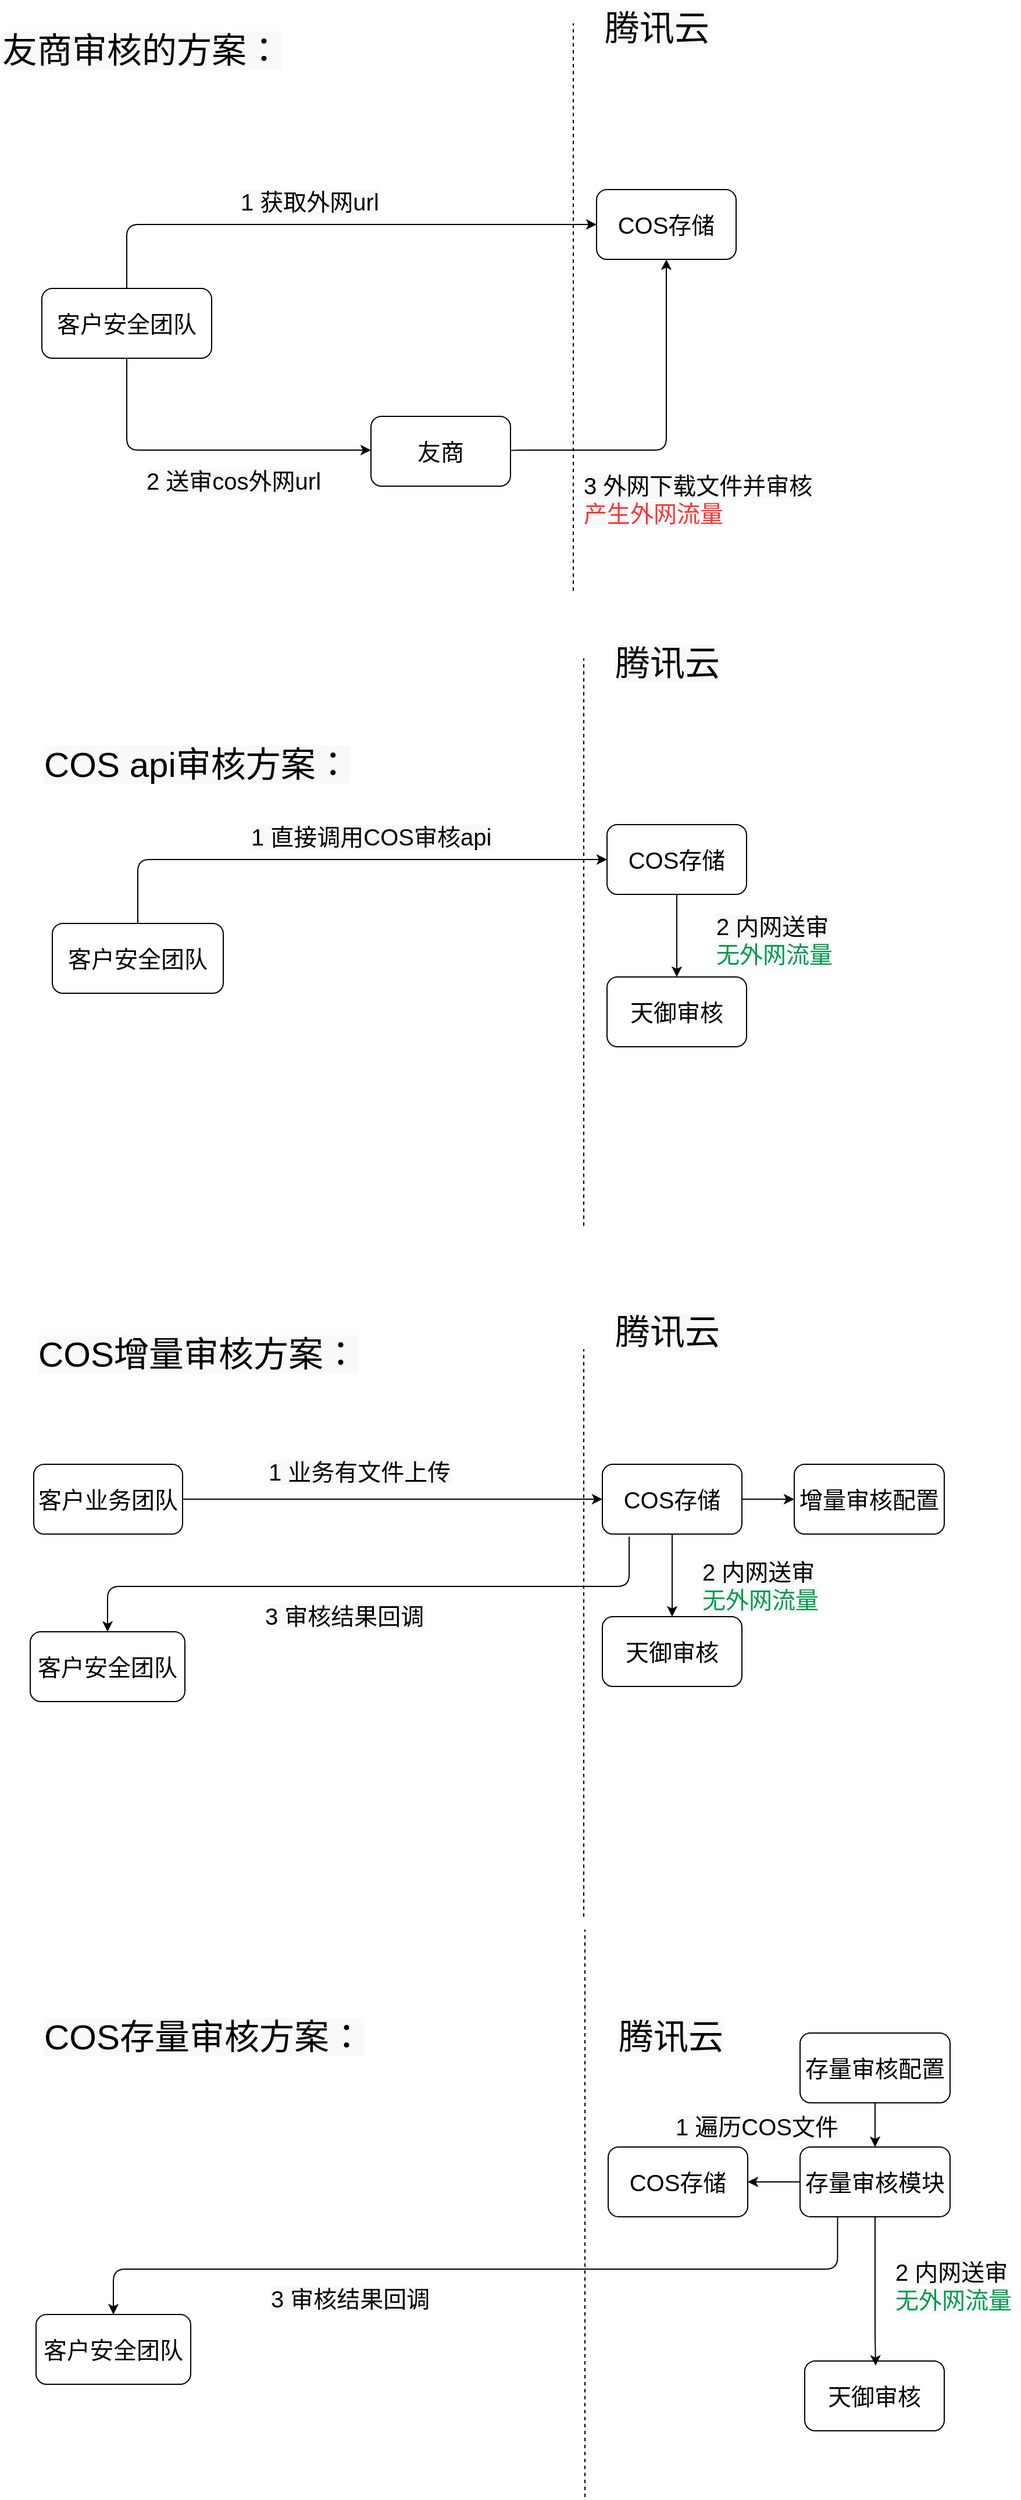 <mxfile version="14.8.5" type="github" pages="6">
  <diagram id="dbYi_EsOO7d35I-B2Z4p" name="通用审核流程图">
    <mxGraphModel dx="2048" dy="1108" grid="0" gridSize="10" guides="1" tooltips="1" connect="1" arrows="1" fold="1" page="1" pageScale="1" pageWidth="827" pageHeight="1169" math="0" shadow="0">
      <root>
        <mxCell id="XuZFi7v_uXKurtLlGYp6-0" />
        <mxCell id="XuZFi7v_uXKurtLlGYp6-1" parent="XuZFi7v_uXKurtLlGYp6-0" />
        <mxCell id="B8H8yHcM6l1h0T3WxI43-0" value="&lt;font face=&quot;helvetica&quot;&gt;&lt;span style=&quot;font-size: 20px&quot;&gt;客户安全团队&lt;/span&gt;&lt;/font&gt;" style="rounded=1;whiteSpace=wrap;html=1;" parent="XuZFi7v_uXKurtLlGYp6-1" vertex="1">
          <mxGeometry x="40" y="289" width="146" height="60" as="geometry" />
        </mxCell>
        <mxCell id="B8H8yHcM6l1h0T3WxI43-2" value="&lt;span style=&quot;color: rgb(0 , 0 , 0) ; font-family: &amp;#34;helvetica&amp;#34; ; font-size: 30px ; font-style: normal ; font-weight: 400 ; letter-spacing: normal ; text-align: center ; text-indent: 0px ; text-transform: none ; word-spacing: 0px ; background-color: rgb(248 , 249 , 250) ; display: inline ; float: none&quot;&gt;腾讯云&lt;/span&gt;" style="text;whiteSpace=wrap;html=1;fontSize=30;" parent="XuZFi7v_uXKurtLlGYp6-1" vertex="1">
          <mxGeometry x="522" y="41" width="96" height="51" as="geometry" />
        </mxCell>
        <mxCell id="B8H8yHcM6l1h0T3WxI43-3" value="" style="endArrow=none;dashed=1;html=1;" parent="XuZFi7v_uXKurtLlGYp6-1" edge="1">
          <mxGeometry width="50" height="50" relative="1" as="geometry">
            <mxPoint x="497" y="549" as="sourcePoint" />
            <mxPoint x="497" y="61" as="targetPoint" />
          </mxGeometry>
        </mxCell>
        <mxCell id="B8H8yHcM6l1h0T3WxI43-4" value="COS存储" style="rounded=1;whiteSpace=wrap;html=1;fontSize=20;" parent="XuZFi7v_uXKurtLlGYp6-1" vertex="1">
          <mxGeometry x="517" y="204" width="120" height="60" as="geometry" />
        </mxCell>
        <mxCell id="B8H8yHcM6l1h0T3WxI43-5" value="友商" style="rounded=1;whiteSpace=wrap;html=1;fontSize=20;" parent="XuZFi7v_uXKurtLlGYp6-1" vertex="1">
          <mxGeometry x="323" y="399" width="120" height="60" as="geometry" />
        </mxCell>
        <mxCell id="B8H8yHcM6l1h0T3WxI43-6" value="" style="edgeStyle=elbowEdgeStyle;elbow=vertical;endArrow=classic;html=1;fontSize=20;" parent="XuZFi7v_uXKurtLlGYp6-1" source="B8H8yHcM6l1h0T3WxI43-0" target="B8H8yHcM6l1h0T3WxI43-5" edge="1">
          <mxGeometry width="50" height="50" relative="1" as="geometry">
            <mxPoint x="161.0" y="611.02" as="sourcePoint" />
            <mxPoint x="634.96" y="608" as="targetPoint" />
            <Array as="points">
              <mxPoint x="278" y="428" />
              <mxPoint x="367" y="448" />
            </Array>
          </mxGeometry>
        </mxCell>
        <mxCell id="B8H8yHcM6l1h0T3WxI43-7" value="&lt;span style=&quot;color: rgb(0 , 0 , 0) ; font-family: &amp;#34;helvetica&amp;#34; ; font-size: 30px ; font-style: normal ; font-weight: 400 ; letter-spacing: normal ; text-align: center ; text-indent: 0px ; text-transform: none ; word-spacing: 0px ; background-color: rgb(248 , 249 , 250) ; display: inline ; float: none&quot;&gt;友商审核的方案：&lt;/span&gt;" style="text;whiteSpace=wrap;html=1;fontSize=20;" parent="XuZFi7v_uXKurtLlGYp6-1" vertex="1">
          <mxGeometry x="4" y="60" width="286" height="45" as="geometry" />
        </mxCell>
        <mxCell id="B8H8yHcM6l1h0T3WxI43-8" value="&lt;span style=&quot;color: rgb(0 , 0 , 0) ; font-family: &amp;#34;helvetica&amp;#34; ; font-size: 20px ; font-style: normal ; font-weight: 400 ; letter-spacing: normal ; text-align: center ; text-indent: 0px ; text-transform: none ; word-spacing: 0px ; background-color: rgb(248 , 249 , 250) ; display: inline ; float: none&quot;&gt;1 获取外网url&lt;/span&gt;" style="text;whiteSpace=wrap;html=1;fontSize=20;" parent="XuZFi7v_uXKurtLlGYp6-1" vertex="1">
          <mxGeometry x="209" y="196" width="205" height="38" as="geometry" />
        </mxCell>
        <mxCell id="B8H8yHcM6l1h0T3WxI43-9" value="&lt;span style=&quot;color: rgb(0 , 0 , 0) ; font-family: &amp;#34;helvetica&amp;#34; ; font-size: 20px ; font-style: normal ; font-weight: 400 ; letter-spacing: normal ; text-align: center ; text-indent: 0px ; text-transform: none ; word-spacing: 0px ; background-color: rgb(248 , 249 , 250) ; display: inline ; float: none&quot;&gt;2 送审cos外网url&lt;/span&gt;" style="text;whiteSpace=wrap;html=1;fontSize=20;" parent="XuZFi7v_uXKurtLlGYp6-1" vertex="1">
          <mxGeometry x="128" y="436" width="173" height="38" as="geometry" />
        </mxCell>
        <mxCell id="B8H8yHcM6l1h0T3WxI43-10" value="" style="edgeStyle=elbowEdgeStyle;elbow=vertical;endArrow=classic;html=1;fontSize=20;exitX=1;exitY=0.5;exitDx=0;exitDy=0;entryX=0.5;entryY=1;entryDx=0;entryDy=0;" parent="XuZFi7v_uXKurtLlGYp6-1" source="B8H8yHcM6l1h0T3WxI43-5" target="B8H8yHcM6l1h0T3WxI43-4" edge="1">
          <mxGeometry width="50" height="50" relative="1" as="geometry">
            <mxPoint x="123" y="447" as="sourcePoint" />
            <mxPoint x="587" y="447" as="targetPoint" />
            <Array as="points">
              <mxPoint x="529" y="428" />
            </Array>
          </mxGeometry>
        </mxCell>
        <mxCell id="B8H8yHcM6l1h0T3WxI43-11" value="" style="edgeStyle=elbowEdgeStyle;elbow=vertical;endArrow=classic;html=1;fontSize=20;entryX=0;entryY=0.5;entryDx=0;entryDy=0;" parent="XuZFi7v_uXKurtLlGYp6-1" source="B8H8yHcM6l1h0T3WxI43-0" target="B8H8yHcM6l1h0T3WxI43-4" edge="1">
          <mxGeometry width="50" height="50" relative="1" as="geometry">
            <mxPoint x="524" y="425.34" as="sourcePoint" />
            <mxPoint x="527" y="259" as="targetPoint" />
            <Array as="points">
              <mxPoint x="322" y="234" />
            </Array>
          </mxGeometry>
        </mxCell>
        <mxCell id="B8H8yHcM6l1h0T3WxI43-12" value="&lt;span style=&quot;font-family: &amp;#34;helvetica&amp;#34; ; font-size: 20px ; font-style: normal ; font-weight: 400 ; letter-spacing: normal ; text-align: center ; text-indent: 0px ; text-transform: none ; word-spacing: 0px ; background-color: rgb(248 , 249 , 250) ; display: inline ; float: none&quot;&gt;3 外网下载文件并审核&lt;br&gt;&lt;font color=&quot;#ff3333&quot;&gt;产生外网流量&lt;/font&gt;&lt;br&gt;&lt;/span&gt;" style="text;whiteSpace=wrap;html=1;fontSize=20;" parent="XuZFi7v_uXKurtLlGYp6-1" vertex="1">
          <mxGeometry x="504" y="440" width="206" height="38" as="geometry" />
        </mxCell>
        <mxCell id="B8H8yHcM6l1h0T3WxI43-13" value="&lt;span style=&quot;font-family: &amp;#34;helvetica&amp;#34; ; font-size: 20px&quot;&gt;客户安全团队&lt;/span&gt;" style="rounded=1;whiteSpace=wrap;html=1;" parent="XuZFi7v_uXKurtLlGYp6-1" vertex="1">
          <mxGeometry x="49" y="835" width="147" height="60" as="geometry" />
        </mxCell>
        <mxCell id="B8H8yHcM6l1h0T3WxI43-15" value="&lt;span style=&quot;color: rgb(0 , 0 , 0) ; font-family: &amp;#34;helvetica&amp;#34; ; font-size: 30px ; font-style: normal ; font-weight: 400 ; letter-spacing: normal ; text-align: center ; text-indent: 0px ; text-transform: none ; word-spacing: 0px ; background-color: rgb(248 , 249 , 250) ; display: inline ; float: none&quot;&gt;腾讯云&lt;/span&gt;" style="text;whiteSpace=wrap;html=1;fontSize=30;" parent="XuZFi7v_uXKurtLlGYp6-1" vertex="1">
          <mxGeometry x="531" y="587" width="96" height="51" as="geometry" />
        </mxCell>
        <mxCell id="B8H8yHcM6l1h0T3WxI43-16" value="" style="endArrow=none;dashed=1;html=1;" parent="XuZFi7v_uXKurtLlGYp6-1" edge="1">
          <mxGeometry width="50" height="50" relative="1" as="geometry">
            <mxPoint x="506" y="1095" as="sourcePoint" />
            <mxPoint x="506" y="607" as="targetPoint" />
          </mxGeometry>
        </mxCell>
        <mxCell id="B8H8yHcM6l1h0T3WxI43-17" value="COS存储" style="rounded=1;whiteSpace=wrap;html=1;fontSize=20;" parent="XuZFi7v_uXKurtLlGYp6-1" vertex="1">
          <mxGeometry x="526" y="750" width="120" height="60" as="geometry" />
        </mxCell>
        <mxCell id="B8H8yHcM6l1h0T3WxI43-18" value="天御审核" style="rounded=1;whiteSpace=wrap;html=1;fontSize=20;" parent="XuZFi7v_uXKurtLlGYp6-1" vertex="1">
          <mxGeometry x="526" y="881" width="120" height="60" as="geometry" />
        </mxCell>
        <mxCell id="B8H8yHcM6l1h0T3WxI43-19" value="&lt;span style=&quot;color: rgb(0 , 0 , 0) ; font-family: &amp;#34;helvetica&amp;#34; ; font-size: 30px ; font-style: normal ; font-weight: 400 ; letter-spacing: normal ; text-align: center ; text-indent: 0px ; text-transform: none ; word-spacing: 0px ; background-color: rgb(248 , 249 , 250) ; display: inline ; float: none&quot;&gt;COS api审核方案：&lt;/span&gt;" style="text;whiteSpace=wrap;html=1;fontSize=20;" parent="XuZFi7v_uXKurtLlGYp6-1" vertex="1">
          <mxGeometry x="40" y="674" width="279" height="32" as="geometry" />
        </mxCell>
        <mxCell id="B8H8yHcM6l1h0T3WxI43-20" value="&lt;span style=&quot;color: rgb(0 , 0 , 0) ; font-family: &amp;#34;helvetica&amp;#34; ; font-size: 20px ; font-style: normal ; font-weight: 400 ; letter-spacing: normal ; text-align: center ; text-indent: 0px ; text-transform: none ; word-spacing: 0px ; background-color: rgb(248 , 249 , 250) ; display: inline ; float: none&quot;&gt;1 直接调用COS审核api&lt;/span&gt;" style="text;whiteSpace=wrap;html=1;fontSize=20;" parent="XuZFi7v_uXKurtLlGYp6-1" vertex="1">
          <mxGeometry x="218" y="742" width="218" height="38" as="geometry" />
        </mxCell>
        <mxCell id="B8H8yHcM6l1h0T3WxI43-21" value="" style="edgeStyle=elbowEdgeStyle;elbow=vertical;endArrow=classic;html=1;fontSize=20;entryX=0.5;entryY=0;entryDx=0;entryDy=0;exitX=0.5;exitY=1;exitDx=0;exitDy=0;" parent="XuZFi7v_uXKurtLlGYp6-1" source="B8H8yHcM6l1h0T3WxI43-17" target="B8H8yHcM6l1h0T3WxI43-18" edge="1">
          <mxGeometry width="50" height="50" relative="1" as="geometry">
            <mxPoint x="514" y="852" as="sourcePoint" />
            <mxPoint x="596" y="993" as="targetPoint" />
            <Array as="points">
              <mxPoint x="574" y="841" />
            </Array>
          </mxGeometry>
        </mxCell>
        <mxCell id="B8H8yHcM6l1h0T3WxI43-22" value="" style="edgeStyle=elbowEdgeStyle;elbow=vertical;endArrow=classic;html=1;fontSize=20;entryX=0;entryY=0.5;entryDx=0;entryDy=0;" parent="XuZFi7v_uXKurtLlGYp6-1" source="B8H8yHcM6l1h0T3WxI43-13" target="B8H8yHcM6l1h0T3WxI43-17" edge="1">
          <mxGeometry width="50" height="50" relative="1" as="geometry">
            <mxPoint x="533" y="971.34" as="sourcePoint" />
            <mxPoint x="536" y="805" as="targetPoint" />
            <Array as="points">
              <mxPoint x="331" y="780" />
            </Array>
          </mxGeometry>
        </mxCell>
        <mxCell id="B8H8yHcM6l1h0T3WxI43-23" value="&lt;span style=&quot;font-family: &amp;#34;helvetica&amp;#34; ; font-size: 20px ; font-style: normal ; font-weight: 400 ; letter-spacing: normal ; text-align: center ; text-indent: 0px ; text-transform: none ; word-spacing: 0px ; background-color: rgb(248 , 249 , 250) ; display: inline ; float: none&quot;&gt;2 内网送审&lt;br&gt;&lt;span style=&quot;color: rgb(0 , 153 , 77)&quot;&gt;无外网流量&lt;/span&gt;&lt;br&gt;&lt;/span&gt;" style="text;whiteSpace=wrap;html=1;fontSize=20;" parent="XuZFi7v_uXKurtLlGYp6-1" vertex="1">
          <mxGeometry x="618" y="819" width="137" height="53" as="geometry" />
        </mxCell>
        <mxCell id="B8H8yHcM6l1h0T3WxI43-24" value="&lt;span style=&quot;font-family: &amp;#34;helvetica&amp;#34; ; font-size: 20px&quot;&gt;客户安全团队&lt;/span&gt;" style="rounded=1;whiteSpace=wrap;html=1;" parent="XuZFi7v_uXKurtLlGYp6-1" vertex="1">
          <mxGeometry x="30" y="1444" width="133" height="60" as="geometry" />
        </mxCell>
        <mxCell id="B8H8yHcM6l1h0T3WxI43-26" value="&lt;span style=&quot;color: rgb(0 , 0 , 0) ; font-family: &amp;#34;helvetica&amp;#34; ; font-size: 30px ; font-style: normal ; font-weight: 400 ; letter-spacing: normal ; text-align: center ; text-indent: 0px ; text-transform: none ; word-spacing: 0px ; background-color: rgb(248 , 249 , 250) ; display: inline ; float: none&quot;&gt;腾讯云&lt;/span&gt;" style="text;whiteSpace=wrap;html=1;fontSize=30;" parent="XuZFi7v_uXKurtLlGYp6-1" vertex="1">
          <mxGeometry x="531" y="1162" width="96" height="51" as="geometry" />
        </mxCell>
        <mxCell id="B8H8yHcM6l1h0T3WxI43-27" value="" style="endArrow=none;dashed=1;html=1;" parent="XuZFi7v_uXKurtLlGYp6-1" edge="1">
          <mxGeometry width="50" height="50" relative="1" as="geometry">
            <mxPoint x="506" y="1689" as="sourcePoint" />
            <mxPoint x="506" y="1201" as="targetPoint" />
          </mxGeometry>
        </mxCell>
        <mxCell id="B8H8yHcM6l1h0T3WxI43-28" value="COS存储" style="rounded=1;whiteSpace=wrap;html=1;fontSize=20;" parent="XuZFi7v_uXKurtLlGYp6-1" vertex="1">
          <mxGeometry x="522" y="1300" width="120" height="60" as="geometry" />
        </mxCell>
        <mxCell id="B8H8yHcM6l1h0T3WxI43-29" value="天御审核" style="rounded=1;whiteSpace=wrap;html=1;fontSize=20;" parent="XuZFi7v_uXKurtLlGYp6-1" vertex="1">
          <mxGeometry x="522" y="1431" width="120" height="60" as="geometry" />
        </mxCell>
        <mxCell id="B8H8yHcM6l1h0T3WxI43-31" value="" style="edgeStyle=elbowEdgeStyle;elbow=vertical;endArrow=classic;html=1;fontSize=20;entryX=0.5;entryY=0;entryDx=0;entryDy=0;exitX=0.5;exitY=1;exitDx=0;exitDy=0;" parent="XuZFi7v_uXKurtLlGYp6-1" source="B8H8yHcM6l1h0T3WxI43-28" target="B8H8yHcM6l1h0T3WxI43-29" edge="1">
          <mxGeometry width="50" height="50" relative="1" as="geometry">
            <mxPoint x="536" y="1414" as="sourcePoint" />
            <mxPoint x="592" y="1543" as="targetPoint" />
            <Array as="points">
              <mxPoint x="570" y="1391" />
            </Array>
          </mxGeometry>
        </mxCell>
        <mxCell id="B8H8yHcM6l1h0T3WxI43-32" value="" style="edgeStyle=elbowEdgeStyle;elbow=vertical;endArrow=classic;html=1;fontSize=20;entryX=0;entryY=0.5;entryDx=0;entryDy=0;exitX=1;exitY=0.5;exitDx=0;exitDy=0;" parent="XuZFi7v_uXKurtLlGYp6-1" source="B8H8yHcM6l1h0T3WxI43-37" target="B8H8yHcM6l1h0T3WxI43-28" edge="1">
          <mxGeometry width="50" height="50" relative="1" as="geometry">
            <mxPoint x="529" y="1521.34" as="sourcePoint" />
            <mxPoint x="532" y="1355" as="targetPoint" />
            <Array as="points">
              <mxPoint x="327" y="1330" />
            </Array>
          </mxGeometry>
        </mxCell>
        <mxCell id="B8H8yHcM6l1h0T3WxI43-34" value="增量审核配置" style="rounded=1;whiteSpace=wrap;html=1;fontSize=20;" parent="XuZFi7v_uXKurtLlGYp6-1" vertex="1">
          <mxGeometry x="687" y="1300" width="129" height="60" as="geometry" />
        </mxCell>
        <mxCell id="B8H8yHcM6l1h0T3WxI43-35" value="" style="edgeStyle=elbowEdgeStyle;elbow=vertical;endArrow=classic;html=1;fontSize=20;entryX=0;entryY=0.5;entryDx=0;entryDy=0;exitX=1;exitY=0.5;exitDx=0;exitDy=0;" parent="XuZFi7v_uXKurtLlGYp6-1" source="B8H8yHcM6l1h0T3WxI43-28" target="B8H8yHcM6l1h0T3WxI43-34" edge="1">
          <mxGeometry width="50" height="50" relative="1" as="geometry">
            <mxPoint x="609" y="1245" as="sourcePoint" />
            <mxPoint x="1026" y="1190" as="targetPoint" />
            <Array as="points" />
          </mxGeometry>
        </mxCell>
        <mxCell id="B8H8yHcM6l1h0T3WxI43-36" value="&lt;span style=&quot;color: rgb(0 , 0 , 0) ; font-family: &amp;#34;helvetica&amp;#34; ; font-size: 20px ; font-style: normal ; font-weight: 400 ; letter-spacing: normal ; text-align: center ; text-indent: 0px ; text-transform: none ; word-spacing: 0px ; background-color: rgb(248 , 249 , 250) ; display: inline ; float: none&quot;&gt;2 内网送审&lt;br&gt;&lt;span style=&quot;color: rgb(0 , 153 , 77)&quot;&gt;无外网流量&lt;/span&gt;&lt;br&gt;&lt;/span&gt;" style="text;whiteSpace=wrap;html=1;fontSize=20;" parent="XuZFi7v_uXKurtLlGYp6-1" vertex="1">
          <mxGeometry x="606" y="1374" width="114" height="57" as="geometry" />
        </mxCell>
        <mxCell id="B8H8yHcM6l1h0T3WxI43-37" value="&lt;span style=&quot;font-family: &amp;#34;helvetica&amp;#34; ; font-size: 20px&quot;&gt;客户业务团队&lt;/span&gt;" style="rounded=1;whiteSpace=wrap;html=1;" parent="XuZFi7v_uXKurtLlGYp6-1" vertex="1">
          <mxGeometry x="33" y="1300" width="128" height="60" as="geometry" />
        </mxCell>
        <mxCell id="B8H8yHcM6l1h0T3WxI43-38" value="&lt;span style=&quot;color: rgb(0 , 0 , 0) ; font-family: &amp;#34;helvetica&amp;#34; ; font-size: 20px ; font-style: normal ; font-weight: 400 ; letter-spacing: normal ; text-align: center ; text-indent: 0px ; text-transform: none ; word-spacing: 0px ; background-color: rgb(248 , 249 , 250) ; display: inline ; float: none&quot;&gt;1 业务有文件上传&lt;/span&gt;" style="text;whiteSpace=wrap;html=1;fontSize=20;" parent="XuZFi7v_uXKurtLlGYp6-1" vertex="1">
          <mxGeometry x="233" y="1288" width="218" height="38" as="geometry" />
        </mxCell>
        <mxCell id="B8H8yHcM6l1h0T3WxI43-39" value="" style="edgeStyle=elbowEdgeStyle;elbow=vertical;endArrow=classic;html=1;fontSize=20;exitX=0.192;exitY=1.039;exitDx=0;exitDy=0;entryX=0.5;entryY=0;entryDx=0;entryDy=0;exitPerimeter=0;" parent="XuZFi7v_uXKurtLlGYp6-1" source="B8H8yHcM6l1h0T3WxI43-28" target="B8H8yHcM6l1h0T3WxI43-24" edge="1">
          <mxGeometry width="50" height="50" relative="1" as="geometry">
            <mxPoint x="161" y="1330" as="sourcePoint" />
            <mxPoint x="180" y="1520" as="targetPoint" />
            <Array as="points">
              <mxPoint x="329" y="1405" />
              <mxPoint x="485" y="1398" />
              <mxPoint x="484" y="1474" />
              <mxPoint x="327" y="1330" />
            </Array>
          </mxGeometry>
        </mxCell>
        <mxCell id="B8H8yHcM6l1h0T3WxI43-40" value="&lt;span style=&quot;color: rgb(0 , 0 , 0) ; font-family: &amp;#34;helvetica&amp;#34; ; font-size: 20px ; font-style: normal ; font-weight: 400 ; letter-spacing: normal ; text-align: center ; text-indent: 0px ; text-transform: none ; word-spacing: 0px ; background-color: rgb(248 , 249 , 250) ; display: inline ; float: none&quot;&gt;3 审核结果回调&lt;/span&gt;" style="text;whiteSpace=wrap;html=1;fontSize=20;" parent="XuZFi7v_uXKurtLlGYp6-1" vertex="1">
          <mxGeometry x="230" y="1412" width="203" height="38" as="geometry" />
        </mxCell>
        <mxCell id="B8H8yHcM6l1h0T3WxI43-42" value="&lt;span style=&quot;color: rgb(0 , 0 , 0) ; font-family: &amp;#34;helvetica&amp;#34; ; font-size: 30px ; font-style: normal ; font-weight: 400 ; letter-spacing: normal ; text-align: center ; text-indent: 0px ; text-transform: none ; word-spacing: 0px ; background-color: rgb(248 , 249 , 250) ; display: inline ; float: none&quot;&gt;COS增量审核方案：&lt;/span&gt;" style="text;whiteSpace=wrap;html=1;fontSize=20;" parent="XuZFi7v_uXKurtLlGYp6-1" vertex="1">
          <mxGeometry x="35" y="1181" width="279" height="32" as="geometry" />
        </mxCell>
        <mxCell id="tiR6DcxpCzgHxxNmPTT0-0" value="&lt;span style=&quot;font-family: &amp;#34;helvetica&amp;#34; ; font-size: 20px&quot;&gt;客户安全团队&lt;/span&gt;" style="rounded=1;whiteSpace=wrap;html=1;" parent="XuZFi7v_uXKurtLlGYp6-1" vertex="1">
          <mxGeometry x="35" y="2031" width="133" height="60" as="geometry" />
        </mxCell>
        <mxCell id="tiR6DcxpCzgHxxNmPTT0-1" value="&lt;span style=&quot;color: rgb(0 , 0 , 0) ; font-family: &amp;#34;helvetica&amp;#34; ; font-size: 30px ; font-style: normal ; font-weight: 400 ; letter-spacing: normal ; text-align: center ; text-indent: 0px ; text-transform: none ; word-spacing: 0px ; background-color: rgb(248 , 249 , 250) ; display: inline ; float: none&quot;&gt;腾讯云&lt;/span&gt;" style="text;whiteSpace=wrap;html=1;fontSize=30;" parent="XuZFi7v_uXKurtLlGYp6-1" vertex="1">
          <mxGeometry x="534" y="1768" width="96" height="51" as="geometry" />
        </mxCell>
        <mxCell id="tiR6DcxpCzgHxxNmPTT0-2" value="COS存储" style="rounded=1;whiteSpace=wrap;html=1;fontSize=20;" parent="XuZFi7v_uXKurtLlGYp6-1" vertex="1">
          <mxGeometry x="527" y="1887" width="120" height="60" as="geometry" />
        </mxCell>
        <mxCell id="tiR6DcxpCzgHxxNmPTT0-3" value="天御审核" style="rounded=1;whiteSpace=wrap;html=1;fontSize=20;" parent="XuZFi7v_uXKurtLlGYp6-1" vertex="1">
          <mxGeometry x="696" y="2071" width="120" height="60" as="geometry" />
        </mxCell>
        <mxCell id="tiR6DcxpCzgHxxNmPTT0-17" value="" style="edgeStyle=orthogonalEdgeStyle;rounded=0;orthogonalLoop=1;jettySize=auto;html=1;" parent="XuZFi7v_uXKurtLlGYp6-1" source="tiR6DcxpCzgHxxNmPTT0-6" target="tiR6DcxpCzgHxxNmPTT0-2" edge="1">
          <mxGeometry relative="1" as="geometry" />
        </mxCell>
        <mxCell id="tiR6DcxpCzgHxxNmPTT0-6" value="存量审核模块" style="rounded=1;whiteSpace=wrap;html=1;fontSize=20;" parent="XuZFi7v_uXKurtLlGYp6-1" vertex="1">
          <mxGeometry x="692" y="1887" width="129" height="60" as="geometry" />
        </mxCell>
        <mxCell id="tiR6DcxpCzgHxxNmPTT0-8" value="&lt;span style=&quot;color: rgb(0 , 0 , 0) ; font-family: &amp;#34;helvetica&amp;#34; ; font-size: 20px ; font-style: normal ; font-weight: 400 ; letter-spacing: normal ; text-align: center ; text-indent: 0px ; text-transform: none ; word-spacing: 0px ; background-color: rgb(248 , 249 , 250) ; display: inline ; float: none&quot;&gt;2 内网送审&lt;br&gt;&lt;span style=&quot;color: rgb(0 , 153 , 77)&quot;&gt;无外网流量&lt;/span&gt;&lt;br&gt;&lt;/span&gt;" style="text;whiteSpace=wrap;html=1;fontSize=20;" parent="XuZFi7v_uXKurtLlGYp6-1" vertex="1">
          <mxGeometry x="772" y="1976" width="109" height="59" as="geometry" />
        </mxCell>
        <mxCell id="tiR6DcxpCzgHxxNmPTT0-11" value="" style="edgeStyle=elbowEdgeStyle;elbow=vertical;endArrow=classic;html=1;fontSize=20;exitX=0.25;exitY=1;exitDx=0;exitDy=0;entryX=0.5;entryY=0;entryDx=0;entryDy=0;" parent="XuZFi7v_uXKurtLlGYp6-1" source="tiR6DcxpCzgHxxNmPTT0-6" target="tiR6DcxpCzgHxxNmPTT0-0" edge="1">
          <mxGeometry width="50" height="50" relative="1" as="geometry">
            <mxPoint x="166" y="1917" as="sourcePoint" />
            <mxPoint x="185" y="2107" as="targetPoint" />
            <Array as="points">
              <mxPoint x="334" y="1992" />
              <mxPoint x="490" y="1985" />
              <mxPoint x="489" y="2061" />
              <mxPoint x="332" y="1917" />
            </Array>
          </mxGeometry>
        </mxCell>
        <mxCell id="tiR6DcxpCzgHxxNmPTT0-12" value="&lt;span style=&quot;color: rgb(0 , 0 , 0) ; font-family: &amp;#34;helvetica&amp;#34; ; font-size: 20px ; font-style: normal ; font-weight: 400 ; letter-spacing: normal ; text-align: center ; text-indent: 0px ; text-transform: none ; word-spacing: 0px ; background-color: rgb(248 , 249 , 250) ; display: inline ; float: none&quot;&gt;3 审核结果回调&lt;/span&gt;" style="text;whiteSpace=wrap;html=1;fontSize=20;" parent="XuZFi7v_uXKurtLlGYp6-1" vertex="1">
          <mxGeometry x="235" y="1999" width="203" height="38" as="geometry" />
        </mxCell>
        <mxCell id="tiR6DcxpCzgHxxNmPTT0-13" value="&lt;span style=&quot;color: rgb(0 , 0 , 0) ; font-family: &amp;#34;helvetica&amp;#34; ; font-size: 30px ; font-style: normal ; font-weight: 400 ; letter-spacing: normal ; text-align: center ; text-indent: 0px ; text-transform: none ; word-spacing: 0px ; background-color: rgb(248 , 249 , 250) ; display: inline ; float: none&quot;&gt;COS存量审核方案：&lt;/span&gt;" style="text;whiteSpace=wrap;html=1;fontSize=20;" parent="XuZFi7v_uXKurtLlGYp6-1" vertex="1">
          <mxGeometry x="40" y="1768" width="279" height="32" as="geometry" />
        </mxCell>
        <mxCell id="tiR6DcxpCzgHxxNmPTT0-15" value="" style="edgeStyle=orthogonalEdgeStyle;rounded=0;orthogonalLoop=1;jettySize=auto;html=1;entryX=0.5;entryY=0;entryDx=0;entryDy=0;" parent="XuZFi7v_uXKurtLlGYp6-1" source="tiR6DcxpCzgHxxNmPTT0-14" target="tiR6DcxpCzgHxxNmPTT0-6" edge="1">
          <mxGeometry relative="1" as="geometry" />
        </mxCell>
        <mxCell id="tiR6DcxpCzgHxxNmPTT0-14" value="存量审核配置" style="rounded=1;whiteSpace=wrap;html=1;fontSize=20;" parent="XuZFi7v_uXKurtLlGYp6-1" vertex="1">
          <mxGeometry x="692" y="1789" width="129" height="60" as="geometry" />
        </mxCell>
        <mxCell id="tiR6DcxpCzgHxxNmPTT0-18" value="&lt;span style=&quot;color: rgb(0 , 0 , 0) ; font-family: &amp;#34;helvetica&amp;#34; ; font-size: 20px ; font-style: normal ; font-weight: 400 ; letter-spacing: normal ; text-align: center ; text-indent: 0px ; text-transform: none ; word-spacing: 0px ; background-color: rgb(248 , 249 , 250) ; display: inline ; float: none&quot;&gt;1 遍历COS文件&lt;/span&gt;" style="text;whiteSpace=wrap;html=1;" parent="XuZFi7v_uXKurtLlGYp6-1" vertex="1">
          <mxGeometry x="582.997" y="1850.997" width="157" height="31" as="geometry" />
        </mxCell>
        <mxCell id="tiR6DcxpCzgHxxNmPTT0-19" value="" style="edgeStyle=elbowEdgeStyle;elbow=vertical;endArrow=classic;html=1;fontSize=20;exitX=0.5;exitY=1;exitDx=0;exitDy=0;" parent="XuZFi7v_uXKurtLlGYp6-1" source="tiR6DcxpCzgHxxNmPTT0-6" edge="1">
          <mxGeometry width="50" height="50" relative="1" as="geometry">
            <mxPoint x="824.54" y="1657.0" as="sourcePoint" />
            <mxPoint x="757" y="2075" as="targetPoint" />
            <Array as="points">
              <mxPoint x="701" y="2048" />
              <mxPoint x="764.5" y="1692.66" />
              <mxPoint x="763.5" y="1768.66" />
              <mxPoint x="606.5" y="1624.66" />
            </Array>
          </mxGeometry>
        </mxCell>
        <mxCell id="tiR6DcxpCzgHxxNmPTT0-21" value="" style="endArrow=none;dashed=1;html=1;" parent="XuZFi7v_uXKurtLlGYp6-1" edge="1">
          <mxGeometry width="50" height="50" relative="1" as="geometry">
            <mxPoint x="507" y="2188" as="sourcePoint" />
            <mxPoint x="507" y="1700" as="targetPoint" />
          </mxGeometry>
        </mxCell>
      </root>
    </mxGraphModel>
  </diagram>
  <diagram id="0i_a363HOQ5otxLn6usN" name="彩视">
    <mxGraphModel dx="2048" dy="1108" grid="0" gridSize="10" guides="1" tooltips="1" connect="1" arrows="1" fold="1" page="1" pageScale="1" pageWidth="827" pageHeight="1169" math="0" shadow="0">
      <root>
        <mxCell id="0" />
        <mxCell id="1" parent="0" />
        <mxCell id="P-CCTiPUnd-aN9DFWdZh-64" value="" style="ellipse;whiteSpace=wrap;html=1;fontSize=20;dashed=1;" parent="1" vertex="1">
          <mxGeometry x="283" y="801" width="210" height="97" as="geometry" />
        </mxCell>
        <mxCell id="P-CCTiPUnd-aN9DFWdZh-1" value="&lt;span style=&quot;font-family: &amp;#34;helvetica&amp;#34; ; font-size: 20px&quot;&gt;业务团队&lt;/span&gt;" style="rounded=1;whiteSpace=wrap;html=1;" parent="1" vertex="1">
          <mxGeometry x="53" y="206" width="120" height="60" as="geometry" />
        </mxCell>
        <mxCell id="P-CCTiPUnd-aN9DFWdZh-2" value="&lt;span style=&quot;font-family: &amp;#34;helvetica&amp;#34; ; font-size: 20px&quot;&gt;审核团队&lt;/span&gt;" style="rounded=1;whiteSpace=wrap;html=1;" parent="1" vertex="1">
          <mxGeometry x="53" y="377" width="120" height="60" as="geometry" />
        </mxCell>
        <mxCell id="P-CCTiPUnd-aN9DFWdZh-3" value="" style="endArrow=none;dashed=1;html=1;" parent="1" edge="1">
          <mxGeometry width="50" height="50" relative="1" as="geometry">
            <mxPoint x="188" y="553" as="sourcePoint" />
            <mxPoint x="188" y="70" as="targetPoint" />
          </mxGeometry>
        </mxCell>
        <mxCell id="P-CCTiPUnd-aN9DFWdZh-4" value="&lt;span style=&quot;color: rgb(0, 0, 0); font-family: helvetica; font-size: 30px; font-style: normal; font-weight: 400; letter-spacing: normal; text-align: center; text-indent: 0px; text-transform: none; word-spacing: 0px; background-color: rgb(248, 249, 250); display: inline; float: none;&quot;&gt;彩视&lt;/span&gt;" style="text;whiteSpace=wrap;html=1;fontSize=30;" parent="1" vertex="1">
          <mxGeometry x="57" y="69" width="86" height="51" as="geometry" />
        </mxCell>
        <mxCell id="P-CCTiPUnd-aN9DFWdZh-5" value="&lt;span style=&quot;color: rgb(0 , 0 , 0) ; font-family: &amp;#34;helvetica&amp;#34; ; font-size: 30px ; font-style: normal ; font-weight: 400 ; letter-spacing: normal ; text-align: center ; text-indent: 0px ; text-transform: none ; word-spacing: 0px ; background-color: rgb(248 , 249 , 250) ; display: inline ; float: none&quot;&gt;腾讯云&lt;/span&gt;" style="text;whiteSpace=wrap;html=1;fontSize=30;" parent="1" vertex="1">
          <mxGeometry x="206" y="67" width="96" height="51" as="geometry" />
        </mxCell>
        <mxCell id="P-CCTiPUnd-aN9DFWdZh-6" value="" style="endArrow=none;dashed=1;html=1;" parent="1" edge="1">
          <mxGeometry width="50" height="50" relative="1" as="geometry">
            <mxPoint x="497" y="549" as="sourcePoint" />
            <mxPoint x="497" y="61" as="targetPoint" />
          </mxGeometry>
        </mxCell>
        <mxCell id="P-CCTiPUnd-aN9DFWdZh-7" value="&lt;span style=&quot;color: rgb(0 , 0 , 0) ; font-family: &amp;#34;helvetica&amp;#34; ; font-size: 30px ; font-style: normal ; font-weight: 400 ; letter-spacing: normal ; text-align: center ; text-indent: 0px ; text-transform: none ; word-spacing: 0px ; background-color: rgb(248 , 249 , 250) ; display: inline ; float: none&quot;&gt;七牛&lt;/span&gt;" style="text;whiteSpace=wrap;html=1;fontSize=30;" parent="1" vertex="1">
          <mxGeometry x="508" y="69" width="96" height="51" as="geometry" />
        </mxCell>
        <mxCell id="P-CCTiPUnd-aN9DFWdZh-11" value="七牛存储" style="rounded=1;whiteSpace=wrap;html=1;fontSize=20;" parent="1" vertex="1">
          <mxGeometry x="517" y="204" width="120" height="60" as="geometry" />
        </mxCell>
        <mxCell id="P-CCTiPUnd-aN9DFWdZh-12" value="腾讯审核&lt;br&gt;天御" style="rounded=1;whiteSpace=wrap;html=1;fontSize=20;" parent="1" vertex="1">
          <mxGeometry x="288" y="377" width="120" height="60" as="geometry" />
        </mxCell>
        <mxCell id="P-CCTiPUnd-aN9DFWdZh-14" value="" style="endArrow=classic;html=1;fontSize=20;exitX=1;exitY=0.5;exitDx=0;exitDy=0;entryX=0;entryY=0.5;entryDx=0;entryDy=0;" parent="1" source="P-CCTiPUnd-aN9DFWdZh-2" target="P-CCTiPUnd-aN9DFWdZh-12" edge="1">
          <mxGeometry width="50" height="50" relative="1" as="geometry">
            <mxPoint x="344" y="590" as="sourcePoint" />
            <mxPoint x="394" y="540" as="targetPoint" />
          </mxGeometry>
        </mxCell>
        <mxCell id="P-CCTiPUnd-aN9DFWdZh-15" value="" style="endArrow=classic;html=1;fontSize=20;exitX=1;exitY=0.5;exitDx=0;exitDy=0;entryX=0.5;entryY=1;entryDx=0;entryDy=0;" parent="1" source="P-CCTiPUnd-aN9DFWdZh-12" target="P-CCTiPUnd-aN9DFWdZh-11" edge="1">
          <mxGeometry width="50" height="50" relative="1" as="geometry">
            <mxPoint x="183" y="417" as="sourcePoint" />
            <mxPoint x="298" y="417" as="targetPoint" />
          </mxGeometry>
        </mxCell>
        <mxCell id="P-CCTiPUnd-aN9DFWdZh-22" value="" style="edgeStyle=elbowEdgeStyle;elbow=vertical;endArrow=classic;html=1;fontSize=20;exitX=0.417;exitY=0.017;exitDx=0;exitDy=0;exitPerimeter=0;entryX=0.5;entryY=0;entryDx=0;entryDy=0;" parent="1" source="P-CCTiPUnd-aN9DFWdZh-1" target="P-CCTiPUnd-aN9DFWdZh-11" edge="1">
          <mxGeometry width="50" height="50" relative="1" as="geometry">
            <mxPoint x="344" y="480" as="sourcePoint" />
            <mxPoint x="394" y="430" as="targetPoint" />
            <Array as="points">
              <mxPoint x="352" y="149" />
            </Array>
          </mxGeometry>
        </mxCell>
        <mxCell id="P-CCTiPUnd-aN9DFWdZh-25" value="七牛截帧" style="rounded=1;whiteSpace=wrap;html=1;fontSize=20;" parent="1" vertex="1">
          <mxGeometry x="664" y="204" width="115" height="60" as="geometry" />
        </mxCell>
        <mxCell id="P-CCTiPUnd-aN9DFWdZh-26" value="七牛审核" style="rounded=1;whiteSpace=wrap;html=1;fontSize=20;" parent="1" vertex="1">
          <mxGeometry x="580" y="374" width="120" height="60" as="geometry" />
        </mxCell>
        <mxCell id="P-CCTiPUnd-aN9DFWdZh-28" value="" style="endArrow=classic;html=1;fontSize=20;entryX=1;entryY=0.5;entryDx=0;entryDy=0;" parent="1" source="P-CCTiPUnd-aN9DFWdZh-25" target="P-CCTiPUnd-aN9DFWdZh-11" edge="1">
          <mxGeometry width="50" height="50" relative="1" as="geometry">
            <mxPoint x="527" y="244" as="sourcePoint" />
            <mxPoint x="418" y="244" as="targetPoint" />
          </mxGeometry>
        </mxCell>
        <mxCell id="P-CCTiPUnd-aN9DFWdZh-29" value="" style="edgeStyle=elbowEdgeStyle;elbow=vertical;endArrow=classic;html=1;fontSize=20;" parent="1" source="P-CCTiPUnd-aN9DFWdZh-2" target="P-CCTiPUnd-aN9DFWdZh-26" edge="1">
          <mxGeometry width="50" height="50" relative="1" as="geometry">
            <mxPoint x="178.0" y="648.02" as="sourcePoint" />
            <mxPoint x="651.96" y="645" as="targetPoint" />
            <Array as="points">
              <mxPoint x="384" y="485" />
            </Array>
          </mxGeometry>
        </mxCell>
        <mxCell id="P-CCTiPUnd-aN9DFWdZh-30" value="" style="endArrow=classic;html=1;fontSize=20;entryX=0.842;entryY=1.017;entryDx=0;entryDy=0;entryPerimeter=0;" parent="1" source="P-CCTiPUnd-aN9DFWdZh-26" target="P-CCTiPUnd-aN9DFWdZh-11" edge="1">
          <mxGeometry width="50" height="50" relative="1" as="geometry">
            <mxPoint x="418" y="417" as="sourcePoint" />
            <mxPoint x="587" y="274" as="targetPoint" />
          </mxGeometry>
        </mxCell>
        <mxCell id="P-CCTiPUnd-aN9DFWdZh-31" value="&lt;span style=&quot;color: rgb(0 , 0 , 0) ; font-family: &amp;#34;helvetica&amp;#34; ; font-size: 20px ; font-style: normal ; font-weight: 400 ; letter-spacing: normal ; text-align: center ; text-indent: 0px ; text-transform: none ; word-spacing: 0px ; background-color: rgb(248 , 249 , 250) ; display: inline ; float: none&quot;&gt;1 上传文件&lt;/span&gt;" style="text;whiteSpace=wrap;html=1;fontSize=20;" parent="1" vertex="1">
          <mxGeometry x="94" y="113" width="104" height="38" as="geometry" />
        </mxCell>
        <mxCell id="P-CCTiPUnd-aN9DFWdZh-32" value="&lt;span style=&quot;color: rgb(0 , 0 , 0) ; font-family: &amp;#34;helvetica&amp;#34; ; font-size: 20px ; font-style: normal ; font-weight: 400 ; letter-spacing: normal ; text-align: center ; text-indent: 0px ; text-transform: none ; word-spacing: 0px ; background-color: rgb(248 , 249 , 250) ; display: inline ; float: none&quot;&gt;2 截图保存&lt;/span&gt;" style="text;whiteSpace=wrap;html=1;fontSize=20;" parent="1" vertex="1">
          <mxGeometry x="613" y="164" width="106" height="38" as="geometry" />
        </mxCell>
        <mxCell id="P-CCTiPUnd-aN9DFWdZh-33" value="&lt;span style=&quot;color: rgb(0 , 0 , 0) ; font-family: &amp;#34;helvetica&amp;#34; ; font-size: 20px ; font-style: normal ; font-weight: 400 ; letter-spacing: normal ; text-align: center ; text-indent: 0px ; text-transform: none ; word-spacing: 0px ; background-color: rgb(248 , 249 , 250) ; display: inline ; float: none&quot;&gt;3 审核截图&lt;/span&gt;" style="text;whiteSpace=wrap;html=1;fontSize=20;" parent="1" vertex="1">
          <mxGeometry x="642" y="326" width="121" height="38" as="geometry" />
        </mxCell>
        <mxCell id="P-CCTiPUnd-aN9DFWdZh-34" value="&lt;span style=&quot;color: rgb(0 , 0 , 0) ; font-family: &amp;#34;helvetica&amp;#34; ; font-size: 20px ; font-style: normal ; font-weight: 400 ; letter-spacing: normal ; text-align: center ; text-indent: 0px ; text-transform: none ; word-spacing: 0px ; background-color: rgb(248 , 249 , 250) ; display: inline ; float: none&quot;&gt;10%&lt;/span&gt;" style="text;whiteSpace=wrap;html=1;fontSize=20;" parent="1" vertex="1">
          <mxGeometry x="431" y="317" width="60" height="38" as="geometry" />
        </mxCell>
        <mxCell id="P-CCTiPUnd-aN9DFWdZh-35" value="&lt;span style=&quot;font-family: &amp;#34;helvetica&amp;#34; ; font-size: 20px&quot;&gt;业务团队&lt;/span&gt;" style="rounded=1;whiteSpace=wrap;html=1;" parent="1" vertex="1">
          <mxGeometry x="99" y="817" width="120" height="60" as="geometry" />
        </mxCell>
        <mxCell id="P-CCTiPUnd-aN9DFWdZh-36" value="&lt;span style=&quot;font-family: &amp;#34;helvetica&amp;#34; ; font-size: 20px&quot;&gt;审核团队&lt;/span&gt;" style="rounded=1;whiteSpace=wrap;html=1;" parent="1" vertex="1">
          <mxGeometry x="99" y="990" width="120" height="60" as="geometry" />
        </mxCell>
        <mxCell id="P-CCTiPUnd-aN9DFWdZh-37" value="" style="endArrow=none;dashed=1;html=1;" parent="1" edge="1">
          <mxGeometry width="50" height="50" relative="1" as="geometry">
            <mxPoint x="234" y="1166" as="sourcePoint" />
            <mxPoint x="234" y="683" as="targetPoint" />
          </mxGeometry>
        </mxCell>
        <mxCell id="P-CCTiPUnd-aN9DFWdZh-38" value="&lt;span style=&quot;color: rgb(0, 0, 0); font-family: helvetica; font-size: 30px; font-style: normal; font-weight: 400; letter-spacing: normal; text-align: center; text-indent: 0px; text-transform: none; word-spacing: 0px; background-color: rgb(248, 249, 250); display: inline; float: none;&quot;&gt;彩视&lt;/span&gt;" style="text;whiteSpace=wrap;html=1;fontSize=30;" parent="1" vertex="1">
          <mxGeometry x="103" y="682" width="86" height="51" as="geometry" />
        </mxCell>
        <mxCell id="P-CCTiPUnd-aN9DFWdZh-39" value="&lt;span style=&quot;color: rgb(0 , 0 , 0) ; font-family: &amp;#34;helvetica&amp;#34; ; font-size: 30px ; font-style: normal ; font-weight: 400 ; letter-spacing: normal ; text-align: center ; text-indent: 0px ; text-transform: none ; word-spacing: 0px ; background-color: rgb(248 , 249 , 250) ; display: inline ; float: none&quot;&gt;腾讯云&lt;/span&gt;" style="text;whiteSpace=wrap;html=1;fontSize=30;" parent="1" vertex="1">
          <mxGeometry x="252" y="680" width="96" height="51" as="geometry" />
        </mxCell>
        <mxCell id="P-CCTiPUnd-aN9DFWdZh-40" value="" style="endArrow=none;dashed=1;html=1;" parent="1" edge="1">
          <mxGeometry width="50" height="50" relative="1" as="geometry">
            <mxPoint x="543" y="1162" as="sourcePoint" />
            <mxPoint x="543" y="674" as="targetPoint" />
          </mxGeometry>
        </mxCell>
        <mxCell id="P-CCTiPUnd-aN9DFWdZh-41" value="&lt;span style=&quot;color: rgb(0 , 0 , 0) ; font-family: &amp;#34;helvetica&amp;#34; ; font-size: 30px ; font-style: normal ; font-weight: 400 ; letter-spacing: normal ; text-align: center ; text-indent: 0px ; text-transform: none ; word-spacing: 0px ; background-color: rgb(248 , 249 , 250) ; display: inline ; float: none&quot;&gt;七牛&lt;/span&gt;" style="text;whiteSpace=wrap;html=1;fontSize=30;" parent="1" vertex="1">
          <mxGeometry x="554" y="682" width="96" height="51" as="geometry" />
        </mxCell>
        <mxCell id="P-CCTiPUnd-aN9DFWdZh-42" value="腾讯云存储COS" style="rounded=1;whiteSpace=wrap;html=1;fontSize=20;" parent="1" vertex="1">
          <mxGeometry x="334" y="817" width="120" height="60" as="geometry" />
        </mxCell>
        <mxCell id="P-CCTiPUnd-aN9DFWdZh-44" value="腾讯审核&lt;br&gt;天御" style="rounded=1;whiteSpace=wrap;html=1;fontSize=20;" parent="1" vertex="1">
          <mxGeometry x="334" y="990" width="120" height="60" as="geometry" />
        </mxCell>
        <mxCell id="P-CCTiPUnd-aN9DFWdZh-45" value="" style="endArrow=classic;html=1;fontSize=20;" parent="1" source="P-CCTiPUnd-aN9DFWdZh-64" target="P-CCTiPUnd-aN9DFWdZh-36" edge="1">
          <mxGeometry width="50" height="50" relative="1" as="geometry">
            <mxPoint x="390" y="1203" as="sourcePoint" />
            <mxPoint x="271" y="954" as="targetPoint" />
          </mxGeometry>
        </mxCell>
        <mxCell id="P-CCTiPUnd-aN9DFWdZh-48" value="" style="endArrow=classic;html=1;fontSize=20;exitX=1;exitY=0.5;exitDx=0;exitDy=0;entryX=0;entryY=0.5;entryDx=0;entryDy=0;" parent="1" source="P-CCTiPUnd-aN9DFWdZh-35" target="P-CCTiPUnd-aN9DFWdZh-42" edge="1">
          <mxGeometry width="50" height="50" relative="1" as="geometry">
            <mxPoint x="229" y="1030" as="sourcePoint" />
            <mxPoint x="344" y="1030" as="targetPoint" />
          </mxGeometry>
        </mxCell>
        <mxCell id="P-CCTiPUnd-aN9DFWdZh-50" value="" style="edgeStyle=segmentEdgeStyle;endArrow=classic;html=1;fontSize=20;" parent="1" source="P-CCTiPUnd-aN9DFWdZh-42" target="P-CCTiPUnd-aN9DFWdZh-44" edge="1">
          <mxGeometry width="50" height="50" relative="1" as="geometry">
            <mxPoint x="338" y="975" as="sourcePoint" />
            <mxPoint x="281" y="895" as="targetPoint" />
            <Array as="points">
              <mxPoint x="394" y="975" />
              <mxPoint x="394" y="975" />
            </Array>
          </mxGeometry>
        </mxCell>
        <mxCell id="P-CCTiPUnd-aN9DFWdZh-56" value="&lt;span style=&quot;color: rgb(0 , 0 , 0) ; font-family: &amp;#34;helvetica&amp;#34; ; font-size: 20px ; font-style: normal ; font-weight: 400 ; letter-spacing: normal ; text-align: center ; text-indent: 0px ; text-transform: none ; word-spacing: 0px ; background-color: rgb(248 , 249 , 250) ; display: inline ; float: none&quot;&gt;1 上传文件&lt;/span&gt;" style="text;whiteSpace=wrap;html=1;fontSize=20;" parent="1" vertex="1">
          <mxGeometry x="234" y="775" width="105" height="38" as="geometry" />
        </mxCell>
        <mxCell id="P-CCTiPUnd-aN9DFWdZh-60" value="&lt;span style=&quot;color: rgb(0 , 0 , 0) ; font-family: &amp;#34;helvetica&amp;#34; ; font-size: 30px ; font-style: normal ; font-weight: 400 ; letter-spacing: normal ; text-align: center ; text-indent: 0px ; text-transform: none ; word-spacing: 0px ; background-color: rgb(248 , 249 , 250) ; display: inline ; float: none&quot;&gt;迁移前方案：&lt;/span&gt;" style="text;whiteSpace=wrap;html=1;fontSize=20;" parent="1" vertex="1">
          <mxGeometry x="12" y="26" width="186" height="32" as="geometry" />
        </mxCell>
        <mxCell id="P-CCTiPUnd-aN9DFWdZh-61" value="&lt;span style=&quot;color: rgb(0 , 0 , 0) ; font-family: &amp;#34;helvetica&amp;#34; ; font-size: 30px ; font-style: normal ; font-weight: 400 ; letter-spacing: normal ; text-align: center ; text-indent: 0px ; text-transform: none ; word-spacing: 0px ; background-color: rgb(248 , 249 , 250) ; display: inline ; float: none&quot;&gt;迁移后方案：&lt;/span&gt;" style="text;whiteSpace=wrap;html=1;fontSize=20;" parent="1" vertex="1">
          <mxGeometry x="12" y="632" width="186" height="32" as="geometry" />
        </mxCell>
        <mxCell id="P-CCTiPUnd-aN9DFWdZh-65" value="" style="endArrow=classic;html=1;fontSize=20;exitX=0.824;exitY=0.887;exitDx=0;exitDy=0;exitPerimeter=0;dashed=1;" parent="1" source="P-CCTiPUnd-aN9DFWdZh-64" target="P-CCTiPUnd-aN9DFWdZh-66" edge="1">
          <mxGeometry width="50" height="50" relative="1" as="geometry">
            <mxPoint x="464" y="1030" as="sourcePoint" />
            <mxPoint x="620" y="1029" as="targetPoint" />
          </mxGeometry>
        </mxCell>
        <mxCell id="P-CCTiPUnd-aN9DFWdZh-66" value="&lt;span style=&quot;color: rgb(0 , 0 , 0) ; font-family: &amp;#34;helvetica&amp;#34; ; font-size: 20px ; font-style: normal ; font-weight: 400 ; letter-spacing: normal ; text-align: center ; text-indent: 0px ; text-transform: none ; word-spacing: 0px ; background-color: rgb(248 , 249 , 250) ; display: inline ; float: none&quot;&gt;1、存量审核&lt;br&gt;2、增量审核&lt;br&gt;3、按需调用api触发审核&lt;br&gt;&lt;/span&gt;" style="text;whiteSpace=wrap;html=1;fontSize=20;" parent="1" vertex="1">
          <mxGeometry x="396" y="1076" width="223" height="111" as="geometry" />
        </mxCell>
        <mxCell id="P-CCTiPUnd-aN9DFWdZh-69" value="&lt;span style=&quot;color: rgb(0 , 0 , 0) ; font-family: &amp;#34;helvetica&amp;#34; ; font-size: 20px ; font-style: normal ; font-weight: 400 ; letter-spacing: normal ; text-align: center ; text-indent: 0px ; text-transform: none ; word-spacing: 0px ; background-color: rgb(248 , 249 , 250) ; display: inline ; float: none&quot;&gt;3&amp;nbsp;&lt;/span&gt;&lt;span style=&quot;font-family: &amp;#34;helvetica&amp;#34; ; text-align: center&quot;&gt;结果回调&lt;/span&gt;" style="text;whiteSpace=wrap;html=1;fontSize=20;" parent="1" vertex="1">
          <mxGeometry x="206" y="927" width="114" height="38" as="geometry" />
        </mxCell>
        <mxCell id="P-CCTiPUnd-aN9DFWdZh-70" value="&lt;span style=&quot;color: rgb(0 , 0 , 0) ; font-family: &amp;#34;helvetica&amp;#34; ; font-size: 20px ; font-style: normal ; font-weight: 400 ; letter-spacing: normal ; text-align: center ; text-indent: 0px ; text-transform: none ; word-spacing: 0px ; background-color: rgb(248 , 249 , 250) ; display: inline ; float: none&quot;&gt;2&amp;nbsp;&lt;/span&gt;&lt;span style=&quot;font-family: &amp;#34;helvetica&amp;#34; ; text-align: center&quot;&gt;违规文件自动冻结&lt;/span&gt;" style="text;whiteSpace=wrap;html=1;fontSize=20;" parent="1" vertex="1">
          <mxGeometry x="425" y="768" width="185" height="38" as="geometry" />
        </mxCell>
        <mxCell id="P-CCTiPUnd-aN9DFWdZh-71" value="&lt;span style=&quot;color: rgb(0 , 0 , 0) ; font-family: &amp;#34;helvetica&amp;#34; ; font-size: 20px ; font-style: normal ; font-weight: 400 ; letter-spacing: normal ; text-align: center ; text-indent: 0px ; text-transform: none ; word-spacing: 0px ; background-color: rgb(248 , 249 , 250) ; display: inline ; float: none&quot;&gt;4 文件处置&lt;/span&gt;" style="text;whiteSpace=wrap;html=1;fontSize=20;" parent="1" vertex="1">
          <mxGeometry x="77" y="498" width="121" height="38" as="geometry" />
        </mxCell>
        <mxCell id="L24JwbHKwp-Smsv8oQfB-6" value="" style="edgeStyle=orthogonalEdgeStyle;rounded=0;orthogonalLoop=1;jettySize=auto;html=1;" parent="1" source="L24JwbHKwp-Smsv8oQfB-1" target="L24JwbHKwp-Smsv8oQfB-3" edge="1">
          <mxGeometry relative="1" as="geometry" />
        </mxCell>
        <mxCell id="L24JwbHKwp-Smsv8oQfB-1" value="桶A&lt;br&gt;视频目录1&lt;br&gt;视频目录2&lt;br&gt;。。。" style="rounded=1;whiteSpace=wrap;html=1;fontSize=20;" parent="1" vertex="1">
          <mxGeometry x="43" y="1344" width="120" height="107" as="geometry" />
        </mxCell>
        <mxCell id="L24JwbHKwp-Smsv8oQfB-2" value="&lt;span style=&quot;color: rgb(0, 0, 0); font-family: helvetica; font-size: 20px; font-style: normal; font-weight: 400; letter-spacing: normal; text-align: center; text-indent: 0px; text-transform: none; word-spacing: 0px; background-color: rgb(248, 249, 250); display: inline; float: none;&quot;&gt;腾讯云存储COS&lt;/span&gt;" style="text;whiteSpace=wrap;html=1;" parent="1" vertex="1">
          <mxGeometry x="18" y="1288" width="163" height="31" as="geometry" />
        </mxCell>
        <mxCell id="L24JwbHKwp-Smsv8oQfB-7" value="" style="edgeStyle=orthogonalEdgeStyle;rounded=0;orthogonalLoop=1;jettySize=auto;html=1;" parent="1" source="L24JwbHKwp-Smsv8oQfB-3" target="L24JwbHKwp-Smsv8oQfB-4" edge="1">
          <mxGeometry relative="1" as="geometry" />
        </mxCell>
        <mxCell id="L24JwbHKwp-Smsv8oQfB-3" value="截帧程序" style="rounded=1;whiteSpace=wrap;html=1;fontSize=20;fillColor=#fff2cc;strokeColor=#d6b656;" parent="1" vertex="1">
          <mxGeometry x="249" y="1377" width="120" height="41" as="geometry" />
        </mxCell>
        <mxCell id="L24JwbHKwp-Smsv8oQfB-8" value="" style="edgeStyle=orthogonalEdgeStyle;rounded=0;orthogonalLoop=1;jettySize=auto;html=1;" parent="1" source="L24JwbHKwp-Smsv8oQfB-4" target="L24JwbHKwp-Smsv8oQfB-5" edge="1">
          <mxGeometry relative="1" as="geometry" />
        </mxCell>
        <mxCell id="L24JwbHKwp-Smsv8oQfB-4" value="桶A&lt;br&gt;/snapshot/2021052000/视频路径_第几帧.jpg&lt;br&gt;/snapshot/2021052023/视频路径_第几帧.jpg&lt;br&gt;。。。" style="rounded=1;whiteSpace=wrap;html=1;fontSize=20;" parent="1" vertex="1">
          <mxGeometry x="454" y="1344" width="425" height="107" as="geometry" />
        </mxCell>
        <mxCell id="L24JwbHKwp-Smsv8oQfB-10" value="" style="edgeStyle=orthogonalEdgeStyle;rounded=0;orthogonalLoop=1;jettySize=auto;html=1;" parent="1" source="L24JwbHKwp-Smsv8oQfB-5" target="L24JwbHKwp-Smsv8oQfB-9" edge="1">
          <mxGeometry relative="1" as="geometry" />
        </mxCell>
        <mxCell id="L24JwbHKwp-Smsv8oQfB-5" value="审核程序" style="rounded=1;whiteSpace=wrap;html=1;fontSize=20;fillColor=#fff2cc;strokeColor=#d6b656;" parent="1" vertex="1">
          <mxGeometry x="606.5" y="1502" width="120" height="41" as="geometry" />
        </mxCell>
        <mxCell id="L24JwbHKwp-Smsv8oQfB-9" value="审核结果存储" style="rounded=1;whiteSpace=wrap;html=1;fontSize=20;fillColor=#fff2cc;strokeColor=#d6b656;" parent="1" vertex="1">
          <mxGeometry x="605" y="1594" width="124" height="46" as="geometry" />
        </mxCell>
        <mxCell id="L24JwbHKwp-Smsv8oQfB-11" value="&lt;div&gt;&lt;font face=&quot;helvetica&quot;&gt;&lt;span style=&quot;font-size: 20px&quot;&gt;存量视频审核截帧+审核方案：&lt;/span&gt;&lt;/font&gt;&lt;/div&gt;&lt;div&gt;&lt;font face=&quot;helvetica&quot;&gt;&lt;span style=&quot;font-size: 20px&quot;&gt;1、约定好视频源路径（存量增量文件在相同目录的话，还支持按上传时间来筛选），目的截图保存路径，截帧间隔（6秒）&lt;/span&gt;&lt;/font&gt;&lt;/div&gt;&lt;div&gt;&lt;font face=&quot;helvetica&quot;&gt;&lt;span style=&quot;font-size: 20px&quot;&gt;&amp;nbsp; &amp;nbsp; &amp;nbsp; 腾讯云负责截帧脚本提供和部署运行。路径中带有日期和小时，是为了让审核任务流水线式地运行，不必等全部截帧完成再执行。&lt;/span&gt;&lt;/font&gt;&lt;/div&gt;&lt;div&gt;&lt;font face=&quot;helvetica&quot;&gt;&lt;span style=&quot;font-size: 20px&quot;&gt;&lt;br&gt;&lt;/span&gt;&lt;/font&gt;&lt;/div&gt;&lt;div&gt;&lt;font face=&quot;helvetica&quot;&gt;&lt;span style=&quot;font-size: 20px&quot;&gt;2、截帧任务开始后，按照定好的审核策略，同步开始审核任务。审核qps 1000，14亿截图约20天跑完。&lt;/span&gt;&lt;/font&gt;&lt;/div&gt;&lt;div&gt;&lt;font face=&quot;helvetica&quot;&gt;&lt;span style=&quot;font-size: 20px&quot;&gt;&lt;br&gt;&lt;/span&gt;&lt;/font&gt;&lt;/div&gt;&lt;div&gt;&lt;font face=&quot;helvetica&quot;&gt;&lt;span style=&quot;font-size: 20px&quot;&gt;3、我们导出审核结果给客户&lt;/span&gt;&lt;/font&gt;&lt;/div&gt;" style="text;whiteSpace=wrap;html=1;align=left;" parent="1" vertex="1">
          <mxGeometry x="53" y="1633" width="773" height="369" as="geometry" />
        </mxCell>
      </root>
    </mxGraphModel>
  </diagram>
  <diagram id="Chn28t4Q_Pbc5lsuNcj4" name="凤凰">
    <mxGraphModel dx="3236" dy="1304" grid="0" gridSize="10" guides="1" tooltips="1" connect="1" arrows="1" fold="1" page="1" pageScale="1" pageWidth="827" pageHeight="1169" math="0" shadow="0">
      <root>
        <mxCell id="MFgfLRZCeNVr7PoOQNtx-0" />
        <mxCell id="MFgfLRZCeNVr7PoOQNtx-1" parent="MFgfLRZCeNVr7PoOQNtx-0" />
        <mxCell id="KAK1-FB1FDKZZIEAYjfa-1" value="&lt;span style=&quot;font-family: &amp;#34;helvetica&amp;#34; ; font-size: 20px&quot;&gt;审核团队&lt;/span&gt;" style="rounded=1;whiteSpace=wrap;html=1;" parent="MFgfLRZCeNVr7PoOQNtx-1" vertex="1">
          <mxGeometry x="40" y="289" width="120" height="60" as="geometry" />
        </mxCell>
        <mxCell id="KAK1-FB1FDKZZIEAYjfa-3" value="&lt;span style=&quot;color: rgb(0 , 0 , 0) ; font-family: &amp;#34;helvetica&amp;#34; ; font-size: 30px ; font-style: normal ; font-weight: 400 ; letter-spacing: normal ; text-align: center ; text-indent: 0px ; text-transform: none ; word-spacing: 0px ; background-color: rgb(248 , 249 , 250) ; display: inline ; float: none&quot;&gt;凤凰&lt;/span&gt;" style="text;whiteSpace=wrap;html=1;fontSize=30;" parent="MFgfLRZCeNVr7PoOQNtx-1" vertex="1">
          <mxGeometry x="57" y="69" width="86" height="51" as="geometry" />
        </mxCell>
        <mxCell id="KAK1-FB1FDKZZIEAYjfa-4" value="&lt;span style=&quot;color: rgb(0 , 0 , 0) ; font-family: &amp;#34;helvetica&amp;#34; ; font-size: 30px ; font-style: normal ; font-weight: 400 ; letter-spacing: normal ; text-align: center ; text-indent: 0px ; text-transform: none ; word-spacing: 0px ; background-color: rgb(248 , 249 , 250) ; display: inline ; float: none&quot;&gt;腾讯云&lt;/span&gt;" style="text;whiteSpace=wrap;html=1;fontSize=30;" parent="MFgfLRZCeNVr7PoOQNtx-1" vertex="1">
          <mxGeometry x="522" y="41" width="96" height="51" as="geometry" />
        </mxCell>
        <mxCell id="KAK1-FB1FDKZZIEAYjfa-5" value="" style="endArrow=none;dashed=1;html=1;" parent="MFgfLRZCeNVr7PoOQNtx-1" edge="1">
          <mxGeometry width="50" height="50" relative="1" as="geometry">
            <mxPoint x="497" y="549" as="sourcePoint" />
            <mxPoint x="497" y="61" as="targetPoint" />
          </mxGeometry>
        </mxCell>
        <mxCell id="KAK1-FB1FDKZZIEAYjfa-7" value="COS存储" style="rounded=1;whiteSpace=wrap;html=1;fontSize=20;" parent="MFgfLRZCeNVr7PoOQNtx-1" vertex="1">
          <mxGeometry x="517" y="204" width="120" height="60" as="geometry" />
        </mxCell>
        <mxCell id="KAK1-FB1FDKZZIEAYjfa-13" value="天御审核" style="rounded=1;whiteSpace=wrap;html=1;fontSize=20;" parent="MFgfLRZCeNVr7PoOQNtx-1" vertex="1">
          <mxGeometry x="517" y="335" width="120" height="60" as="geometry" />
        </mxCell>
        <mxCell id="KAK1-FB1FDKZZIEAYjfa-15" value="" style="edgeStyle=elbowEdgeStyle;elbow=vertical;endArrow=classic;html=1;fontSize=20;" parent="MFgfLRZCeNVr7PoOQNtx-1" source="KAK1-FB1FDKZZIEAYjfa-1" target="KAK1-FB1FDKZZIEAYjfa-13" edge="1">
          <mxGeometry width="50" height="50" relative="1" as="geometry">
            <mxPoint x="161.0" y="611.02" as="sourcePoint" />
            <mxPoint x="634.96" y="608" as="targetPoint" />
            <Array as="points">
              <mxPoint x="367" y="448" />
            </Array>
          </mxGeometry>
        </mxCell>
        <mxCell id="KAK1-FB1FDKZZIEAYjfa-21" value="&lt;span style=&quot;color: rgb(0 , 0 , 0) ; font-family: &amp;#34;helvetica&amp;#34; ; font-size: 30px ; font-style: normal ; font-weight: 400 ; letter-spacing: normal ; text-align: center ; text-indent: 0px ; text-transform: none ; word-spacing: 0px ; background-color: rgb(248 , 249 , 250) ; display: inline ; float: none&quot;&gt;当前方案：&lt;/span&gt;" style="text;whiteSpace=wrap;html=1;fontSize=20;" parent="MFgfLRZCeNVr7PoOQNtx-1" vertex="1">
          <mxGeometry x="7" width="186" height="32" as="geometry" />
        </mxCell>
        <mxCell id="KAK1-FB1FDKZZIEAYjfa-22" value="&lt;span style=&quot;color: rgb(0 , 0 , 0) ; font-family: &amp;#34;helvetica&amp;#34; ; font-size: 20px ; font-style: normal ; font-weight: 400 ; letter-spacing: normal ; text-align: center ; text-indent: 0px ; text-transform: none ; word-spacing: 0px ; background-color: rgb(248 , 249 , 250) ; display: inline ; float: none&quot;&gt;1 获取外网带签名的url&lt;/span&gt;" style="text;whiteSpace=wrap;html=1;fontSize=20;" parent="MFgfLRZCeNVr7PoOQNtx-1" vertex="1">
          <mxGeometry x="209" y="196" width="205" height="38" as="geometry" />
        </mxCell>
        <mxCell id="XQbD_v2N9E6bSswUqv-z-1" value="&lt;span style=&quot;color: rgb(0 , 0 , 0) ; font-family: &amp;#34;helvetica&amp;#34; ; font-size: 20px ; font-style: normal ; font-weight: 400 ; letter-spacing: normal ; text-align: center ; text-indent: 0px ; text-transform: none ; word-spacing: 0px ; background-color: rgb(248 , 249 , 250) ; display: inline ; float: none&quot;&gt;2 送审cos外网带签名url&lt;/span&gt;" style="text;whiteSpace=wrap;html=1;fontSize=20;" parent="MFgfLRZCeNVr7PoOQNtx-1" vertex="1">
          <mxGeometry x="226" y="409" width="225" height="38" as="geometry" />
        </mxCell>
        <mxCell id="XQbD_v2N9E6bSswUqv-z-2" value="" style="edgeStyle=elbowEdgeStyle;elbow=vertical;endArrow=classic;html=1;fontSize=20;exitX=-0.025;exitY=0.639;exitDx=0;exitDy=0;exitPerimeter=0;entryX=0;entryY=0.75;entryDx=0;entryDy=0;" parent="MFgfLRZCeNVr7PoOQNtx-1" source="KAK1-FB1FDKZZIEAYjfa-13" target="KAK1-FB1FDKZZIEAYjfa-7" edge="1">
          <mxGeometry width="50" height="50" relative="1" as="geometry">
            <mxPoint x="123" y="447" as="sourcePoint" />
            <mxPoint x="587" y="447" as="targetPoint" />
            <Array as="points">
              <mxPoint x="437" y="325" />
            </Array>
          </mxGeometry>
        </mxCell>
        <mxCell id="XQbD_v2N9E6bSswUqv-z-3" value="" style="edgeStyle=elbowEdgeStyle;elbow=vertical;endArrow=classic;html=1;fontSize=20;entryX=0;entryY=0.5;entryDx=0;entryDy=0;" parent="MFgfLRZCeNVr7PoOQNtx-1" source="KAK1-FB1FDKZZIEAYjfa-1" target="KAK1-FB1FDKZZIEAYjfa-7" edge="1">
          <mxGeometry width="50" height="50" relative="1" as="geometry">
            <mxPoint x="524" y="425.34" as="sourcePoint" />
            <mxPoint x="527" y="259" as="targetPoint" />
            <Array as="points">
              <mxPoint x="322" y="234" />
            </Array>
          </mxGeometry>
        </mxCell>
        <mxCell id="XQbD_v2N9E6bSswUqv-z-4" value="&lt;span style=&quot;color: rgb(0 , 0 , 0) ; font-family: &amp;#34;helvetica&amp;#34; ; font-size: 20px ; font-style: normal ; font-weight: 400 ; letter-spacing: normal ; text-align: center ; text-indent: 0px ; text-transform: none ; word-spacing: 0px ; background-color: rgb(248 , 249 , 250) ; display: inline ; float: none&quot;&gt;3 外网下载文件并审核&lt;/span&gt;" style="text;whiteSpace=wrap;html=1;fontSize=20;" parent="MFgfLRZCeNVr7PoOQNtx-1" vertex="1">
          <mxGeometry x="304" y="286" width="206" height="38" as="geometry" />
        </mxCell>
        <mxCell id="HuAMnFgn9ztyb8hnKMQ7-0" value="&lt;span style=&quot;font-family: &amp;#34;helvetica&amp;#34; ; font-size: 20px&quot;&gt;审核团队&lt;/span&gt;" style="rounded=1;whiteSpace=wrap;html=1;" parent="MFgfLRZCeNVr7PoOQNtx-1" vertex="1">
          <mxGeometry x="49" y="835" width="120" height="60" as="geometry" />
        </mxCell>
        <mxCell id="HuAMnFgn9ztyb8hnKMQ7-1" value="&lt;span style=&quot;color: rgb(0 , 0 , 0) ; font-family: &amp;#34;helvetica&amp;#34; ; font-size: 30px ; font-style: normal ; font-weight: 400 ; letter-spacing: normal ; text-align: center ; text-indent: 0px ; text-transform: none ; word-spacing: 0px ; background-color: rgb(248 , 249 , 250) ; display: inline ; float: none&quot;&gt;凤凰&lt;/span&gt;" style="text;whiteSpace=wrap;html=1;fontSize=30;" parent="MFgfLRZCeNVr7PoOQNtx-1" vertex="1">
          <mxGeometry x="66" y="615" width="86" height="51" as="geometry" />
        </mxCell>
        <mxCell id="HuAMnFgn9ztyb8hnKMQ7-2" value="&lt;span style=&quot;color: rgb(0 , 0 , 0) ; font-family: &amp;#34;helvetica&amp;#34; ; font-size: 30px ; font-style: normal ; font-weight: 400 ; letter-spacing: normal ; text-align: center ; text-indent: 0px ; text-transform: none ; word-spacing: 0px ; background-color: rgb(248 , 249 , 250) ; display: inline ; float: none&quot;&gt;腾讯云&lt;/span&gt;" style="text;whiteSpace=wrap;html=1;fontSize=30;" parent="MFgfLRZCeNVr7PoOQNtx-1" vertex="1">
          <mxGeometry x="531" y="587" width="96" height="51" as="geometry" />
        </mxCell>
        <mxCell id="HuAMnFgn9ztyb8hnKMQ7-3" value="" style="endArrow=none;dashed=1;html=1;" parent="MFgfLRZCeNVr7PoOQNtx-1" edge="1">
          <mxGeometry width="50" height="50" relative="1" as="geometry">
            <mxPoint x="506" y="1095" as="sourcePoint" />
            <mxPoint x="506" y="607" as="targetPoint" />
          </mxGeometry>
        </mxCell>
        <mxCell id="HuAMnFgn9ztyb8hnKMQ7-4" value="COS存储" style="rounded=1;whiteSpace=wrap;html=1;fontSize=20;" parent="MFgfLRZCeNVr7PoOQNtx-1" vertex="1">
          <mxGeometry x="526" y="750" width="120" height="60" as="geometry" />
        </mxCell>
        <mxCell id="HuAMnFgn9ztyb8hnKMQ7-5" value="天御审核" style="rounded=1;whiteSpace=wrap;html=1;fontSize=20;" parent="MFgfLRZCeNVr7PoOQNtx-1" vertex="1">
          <mxGeometry x="526" y="881" width="120" height="60" as="geometry" />
        </mxCell>
        <mxCell id="HuAMnFgn9ztyb8hnKMQ7-7" value="&lt;span style=&quot;color: rgb(0 , 0 , 0) ; font-family: &amp;#34;helvetica&amp;#34; ; font-size: 30px ; font-style: normal ; font-weight: 400 ; letter-spacing: normal ; text-align: center ; text-indent: 0px ; text-transform: none ; word-spacing: 0px ; background-color: rgb(248 , 249 , 250) ; display: inline ; float: none&quot;&gt;建议方案1：&lt;/span&gt;" style="text;whiteSpace=wrap;html=1;fontSize=20;" parent="MFgfLRZCeNVr7PoOQNtx-1" vertex="1">
          <mxGeometry x="16" y="546" width="186" height="32" as="geometry" />
        </mxCell>
        <mxCell id="HuAMnFgn9ztyb8hnKMQ7-8" value="&lt;span style=&quot;color: rgb(0 , 0 , 0) ; font-family: &amp;#34;helvetica&amp;#34; ; font-size: 20px ; font-style: normal ; font-weight: 400 ; letter-spacing: normal ; text-align: center ; text-indent: 0px ; text-transform: none ; word-spacing: 0px ; background-color: rgb(248 , 249 , 250) ; display: inline ; float: none&quot;&gt;1 直接调用COS审核api&lt;/span&gt;" style="text;whiteSpace=wrap;html=1;fontSize=20;" parent="MFgfLRZCeNVr7PoOQNtx-1" vertex="1">
          <mxGeometry x="218" y="742" width="218" height="38" as="geometry" />
        </mxCell>
        <mxCell id="HuAMnFgn9ztyb8hnKMQ7-10" value="" style="edgeStyle=elbowEdgeStyle;elbow=vertical;endArrow=classic;html=1;fontSize=20;entryX=0.5;entryY=0;entryDx=0;entryDy=0;exitX=0.5;exitY=1;exitDx=0;exitDy=0;" parent="MFgfLRZCeNVr7PoOQNtx-1" source="HuAMnFgn9ztyb8hnKMQ7-4" target="HuAMnFgn9ztyb8hnKMQ7-5" edge="1">
          <mxGeometry width="50" height="50" relative="1" as="geometry">
            <mxPoint x="514" y="852" as="sourcePoint" />
            <mxPoint x="596" y="993" as="targetPoint" />
            <Array as="points">
              <mxPoint x="574" y="841" />
            </Array>
          </mxGeometry>
        </mxCell>
        <mxCell id="HuAMnFgn9ztyb8hnKMQ7-11" value="" style="edgeStyle=elbowEdgeStyle;elbow=vertical;endArrow=classic;html=1;fontSize=20;entryX=0;entryY=0.5;entryDx=0;entryDy=0;" parent="MFgfLRZCeNVr7PoOQNtx-1" source="HuAMnFgn9ztyb8hnKMQ7-0" target="HuAMnFgn9ztyb8hnKMQ7-4" edge="1">
          <mxGeometry width="50" height="50" relative="1" as="geometry">
            <mxPoint x="533" y="971.34" as="sourcePoint" />
            <mxPoint x="536" y="805" as="targetPoint" />
            <Array as="points">
              <mxPoint x="331" y="780" />
            </Array>
          </mxGeometry>
        </mxCell>
        <mxCell id="HuAMnFgn9ztyb8hnKMQ7-12" value="&lt;span style=&quot;color: rgb(0 , 0 , 0) ; font-family: &amp;#34;helvetica&amp;#34; ; font-size: 20px ; font-style: normal ; font-weight: 400 ; letter-spacing: normal ; text-align: center ; text-indent: 0px ; text-transform: none ; word-spacing: 0px ; background-color: rgb(248 , 249 , 250) ; display: inline ; float: none&quot;&gt;2 内网下载文件并审核&lt;/span&gt;" style="text;whiteSpace=wrap;html=1;fontSize=20;" parent="MFgfLRZCeNVr7PoOQNtx-1" vertex="1">
          <mxGeometry x="596" y="829" width="203" height="38" as="geometry" />
        </mxCell>
        <mxCell id="l_Vz_trHYBxYx5XD7r7e-0" value="&lt;span style=&quot;font-family: &amp;#34;helvetica&amp;#34; ; font-size: 20px&quot;&gt;审核团队&lt;/span&gt;" style="rounded=1;whiteSpace=wrap;html=1;" parent="MFgfLRZCeNVr7PoOQNtx-1" vertex="1">
          <mxGeometry x="43" y="1444" width="120" height="60" as="geometry" />
        </mxCell>
        <mxCell id="l_Vz_trHYBxYx5XD7r7e-1" value="&lt;span style=&quot;color: rgb(0 , 0 , 0) ; font-family: &amp;#34;helvetica&amp;#34; ; font-size: 30px ; font-style: normal ; font-weight: 400 ; letter-spacing: normal ; text-align: center ; text-indent: 0px ; text-transform: none ; word-spacing: 0px ; background-color: rgb(248 , 249 , 250) ; display: inline ; float: none&quot;&gt;凤凰&lt;/span&gt;" style="text;whiteSpace=wrap;html=1;fontSize=30;" parent="MFgfLRZCeNVr7PoOQNtx-1" vertex="1">
          <mxGeometry x="62" y="1165" width="86" height="51" as="geometry" />
        </mxCell>
        <mxCell id="l_Vz_trHYBxYx5XD7r7e-2" value="&lt;span style=&quot;color: rgb(0 , 0 , 0) ; font-family: &amp;#34;helvetica&amp;#34; ; font-size: 30px ; font-style: normal ; font-weight: 400 ; letter-spacing: normal ; text-align: center ; text-indent: 0px ; text-transform: none ; word-spacing: 0px ; background-color: rgb(248 , 249 , 250) ; display: inline ; float: none&quot;&gt;腾讯云&lt;/span&gt;" style="text;whiteSpace=wrap;html=1;fontSize=30;" parent="MFgfLRZCeNVr7PoOQNtx-1" vertex="1">
          <mxGeometry x="527" y="1137" width="96" height="51" as="geometry" />
        </mxCell>
        <mxCell id="l_Vz_trHYBxYx5XD7r7e-3" value="" style="endArrow=none;dashed=1;html=1;" parent="MFgfLRZCeNVr7PoOQNtx-1" edge="1">
          <mxGeometry width="50" height="50" relative="1" as="geometry">
            <mxPoint x="530" y="1690" as="sourcePoint" />
            <mxPoint x="530" y="1202" as="targetPoint" />
          </mxGeometry>
        </mxCell>
        <mxCell id="l_Vz_trHYBxYx5XD7r7e-4" value="COS存储" style="rounded=1;whiteSpace=wrap;html=1;fontSize=20;" parent="MFgfLRZCeNVr7PoOQNtx-1" vertex="1">
          <mxGeometry x="522" y="1300" width="120" height="60" as="geometry" />
        </mxCell>
        <mxCell id="l_Vz_trHYBxYx5XD7r7e-5" value="天御审核" style="rounded=1;whiteSpace=wrap;html=1;fontSize=20;" parent="MFgfLRZCeNVr7PoOQNtx-1" vertex="1">
          <mxGeometry x="522" y="1431" width="120" height="60" as="geometry" />
        </mxCell>
        <mxCell id="l_Vz_trHYBxYx5XD7r7e-6" value="&lt;span style=&quot;color: rgb(0 , 0 , 0) ; font-family: &amp;#34;helvetica&amp;#34; ; font-size: 30px ; font-style: normal ; font-weight: 400 ; letter-spacing: normal ; text-align: center ; text-indent: 0px ; text-transform: none ; word-spacing: 0px ; background-color: rgb(248 , 249 , 250) ; display: inline ; float: none&quot;&gt;建议方案2：&lt;/span&gt;" style="text;whiteSpace=wrap;html=1;fontSize=20;" parent="MFgfLRZCeNVr7PoOQNtx-1" vertex="1">
          <mxGeometry x="12" y="1096" width="186" height="32" as="geometry" />
        </mxCell>
        <mxCell id="l_Vz_trHYBxYx5XD7r7e-8" value="" style="edgeStyle=elbowEdgeStyle;elbow=vertical;endArrow=classic;html=1;fontSize=20;entryX=0.5;entryY=0;entryDx=0;entryDy=0;exitX=0.5;exitY=1;exitDx=0;exitDy=0;" parent="MFgfLRZCeNVr7PoOQNtx-1" source="l_Vz_trHYBxYx5XD7r7e-4" target="l_Vz_trHYBxYx5XD7r7e-5" edge="1">
          <mxGeometry width="50" height="50" relative="1" as="geometry">
            <mxPoint x="536" y="1414" as="sourcePoint" />
            <mxPoint x="592" y="1543" as="targetPoint" />
            <Array as="points">
              <mxPoint x="570" y="1391" />
            </Array>
          </mxGeometry>
        </mxCell>
        <mxCell id="l_Vz_trHYBxYx5XD7r7e-9" value="" style="edgeStyle=elbowEdgeStyle;elbow=vertical;endArrow=classic;html=1;fontSize=20;entryX=0;entryY=0.5;entryDx=0;entryDy=0;exitX=1;exitY=0.5;exitDx=0;exitDy=0;" parent="MFgfLRZCeNVr7PoOQNtx-1" source="bs7jUIB0tzzmvSItqn0Z-1" target="l_Vz_trHYBxYx5XD7r7e-4" edge="1">
          <mxGeometry width="50" height="50" relative="1" as="geometry">
            <mxPoint x="529" y="1521.34" as="sourcePoint" />
            <mxPoint x="532" y="1355" as="targetPoint" />
            <Array as="points">
              <mxPoint x="327" y="1330" />
            </Array>
          </mxGeometry>
        </mxCell>
        <mxCell id="l_Vz_trHYBxYx5XD7r7e-11" value="&lt;span style=&quot;color: rgb(0 , 0 , 0) ; font-family: &amp;#34;helvetica&amp;#34; ; font-size: 20px ; font-style: normal ; font-weight: 400 ; letter-spacing: normal ; text-align: center ; text-indent: 0px ; text-transform: none ; word-spacing: 0px ; background-color: rgb(248 , 249 , 250) ; display: inline ; float: none&quot;&gt;1、按需调用api触发审核2、增量审核&lt;br&gt;3、存量审核&lt;br&gt;&lt;/span&gt;" style="text;whiteSpace=wrap;html=1;fontSize=20;" parent="MFgfLRZCeNVr7PoOQNtx-1" vertex="1">
          <mxGeometry x="-229" y="630" width="223" height="95" as="geometry" />
        </mxCell>
        <mxCell id="l_Vz_trHYBxYx5XD7r7e-12" value="增量审核配置" style="rounded=1;whiteSpace=wrap;html=1;fontSize=20;" parent="MFgfLRZCeNVr7PoOQNtx-1" vertex="1">
          <mxGeometry x="687" y="1300" width="129" height="60" as="geometry" />
        </mxCell>
        <mxCell id="l_Vz_trHYBxYx5XD7r7e-13" value="" style="edgeStyle=elbowEdgeStyle;elbow=vertical;endArrow=classic;html=1;fontSize=20;entryX=0;entryY=0.5;entryDx=0;entryDy=0;exitX=1;exitY=0.5;exitDx=0;exitDy=0;" parent="MFgfLRZCeNVr7PoOQNtx-1" source="l_Vz_trHYBxYx5XD7r7e-4" target="l_Vz_trHYBxYx5XD7r7e-12" edge="1">
          <mxGeometry width="50" height="50" relative="1" as="geometry">
            <mxPoint x="609" y="1245" as="sourcePoint" />
            <mxPoint x="1026" y="1190" as="targetPoint" />
            <Array as="points" />
          </mxGeometry>
        </mxCell>
        <mxCell id="l_Vz_trHYBxYx5XD7r7e-14" value="&lt;span style=&quot;color: rgb(0 , 0 , 0) ; font-family: &amp;#34;helvetica&amp;#34; ; font-size: 20px ; font-style: normal ; font-weight: 400 ; letter-spacing: normal ; text-align: center ; text-indent: 0px ; text-transform: none ; word-spacing: 0px ; background-color: rgb(248 , 249 , 250) ; display: inline ; float: none&quot;&gt;2 内网下载文件并审核&lt;/span&gt;" style="text;whiteSpace=wrap;html=1;fontSize=20;" parent="MFgfLRZCeNVr7PoOQNtx-1" vertex="1">
          <mxGeometry x="599" y="1385" width="203" height="38" as="geometry" />
        </mxCell>
        <mxCell id="bs7jUIB0tzzmvSItqn0Z-1" value="&lt;span style=&quot;font-family: &amp;#34;helvetica&amp;#34; ; font-size: 20px&quot;&gt;业务团队&lt;/span&gt;" style="rounded=1;whiteSpace=wrap;html=1;" parent="MFgfLRZCeNVr7PoOQNtx-1" vertex="1">
          <mxGeometry x="41" y="1300" width="120" height="60" as="geometry" />
        </mxCell>
        <mxCell id="bs7jUIB0tzzmvSItqn0Z-2" value="&lt;span style=&quot;color: rgb(0 , 0 , 0) ; font-family: &amp;#34;helvetica&amp;#34; ; font-size: 20px ; font-style: normal ; font-weight: 400 ; letter-spacing: normal ; text-align: center ; text-indent: 0px ; text-transform: none ; word-spacing: 0px ; background-color: rgb(248 , 249 , 250) ; display: inline ; float: none&quot;&gt;1 业务有文件上传&lt;/span&gt;" style="text;whiteSpace=wrap;html=1;fontSize=20;" parent="MFgfLRZCeNVr7PoOQNtx-1" vertex="1">
          <mxGeometry x="233" y="1288" width="218" height="38" as="geometry" />
        </mxCell>
        <mxCell id="bs7jUIB0tzzmvSItqn0Z-3" value="" style="edgeStyle=elbowEdgeStyle;elbow=vertical;endArrow=classic;html=1;fontSize=20;exitX=0.192;exitY=1.039;exitDx=0;exitDy=0;entryX=0.5;entryY=0;entryDx=0;entryDy=0;exitPerimeter=0;" parent="MFgfLRZCeNVr7PoOQNtx-1" source="l_Vz_trHYBxYx5XD7r7e-4" target="l_Vz_trHYBxYx5XD7r7e-0" edge="1">
          <mxGeometry width="50" height="50" relative="1" as="geometry">
            <mxPoint x="161" y="1330" as="sourcePoint" />
            <mxPoint x="180" y="1520" as="targetPoint" />
            <Array as="points">
              <mxPoint x="329" y="1405" />
              <mxPoint x="485" y="1398" />
              <mxPoint x="484" y="1474" />
              <mxPoint x="327" y="1330" />
            </Array>
          </mxGeometry>
        </mxCell>
        <mxCell id="bs7jUIB0tzzmvSItqn0Z-4" value="&lt;span style=&quot;color: rgb(0 , 0 , 0) ; font-family: &amp;#34;helvetica&amp;#34; ; font-size: 20px ; font-style: normal ; font-weight: 400 ; letter-spacing: normal ; text-align: center ; text-indent: 0px ; text-transform: none ; word-spacing: 0px ; background-color: rgb(248 , 249 , 250) ; display: inline ; float: none&quot;&gt;3 审核结果回调&lt;/span&gt;" style="text;whiteSpace=wrap;html=1;fontSize=20;" parent="MFgfLRZCeNVr7PoOQNtx-1" vertex="1">
          <mxGeometry x="230" y="1412" width="203" height="38" as="geometry" />
        </mxCell>
      </root>
    </mxGraphModel>
  </diagram>
  <diagram id="mVfbrqL8Wz29_8aEmn3R" name="文档预览isrping专项">
    <mxGraphModel dx="2048" dy="1108" grid="1" gridSize="10" guides="1" tooltips="1" connect="1" arrows="1" fold="1" page="1" pageScale="1" pageWidth="827" pageHeight="1169" math="0" shadow="0">
      <root>
        <mxCell id="wIaWxcMPcQhh4V7N9fKj-0" />
        <mxCell id="wIaWxcMPcQhh4V7N9fKj-1" parent="wIaWxcMPcQhh4V7N9fKj-0" />
      </root>
    </mxGraphModel>
  </diagram>
  <diagram id="YKc7xLH0ZD2Wb9kipWP-" name="trtc+cos审核">
    <mxGraphModel dx="2048" dy="2277" grid="0" gridSize="10" guides="1" tooltips="1" connect="1" arrows="1" fold="1" page="1" pageScale="1" pageWidth="827" pageHeight="1169" math="0" shadow="0">
      <root>
        <mxCell id="21coxDRDgsxf23kZ1eBv-0" />
        <mxCell id="21coxDRDgsxf23kZ1eBv-1" parent="21coxDRDgsxf23kZ1eBv-0" />
        <mxCell id="wU61ol3yCMf8DzkOAZ5e-3" value="" style="edgeStyle=orthogonalEdgeStyle;rounded=0;orthogonalLoop=1;jettySize=auto;html=1;fontSize=18;" parent="21coxDRDgsxf23kZ1eBv-1" source="wU61ol3yCMf8DzkOAZ5e-1" target="wU61ol3yCMf8DzkOAZ5e-2" edge="1">
          <mxGeometry relative="1" as="geometry" />
        </mxCell>
        <mxCell id="wU61ol3yCMf8DzkOAZ5e-5" value="" style="edgeStyle=orthogonalEdgeStyle;rounded=0;orthogonalLoop=1;jettySize=auto;html=1;fontSize=18;" parent="21coxDRDgsxf23kZ1eBv-1" source="wU61ol3yCMf8DzkOAZ5e-1" target="wU61ol3yCMf8DzkOAZ5e-4" edge="1">
          <mxGeometry relative="1" as="geometry" />
        </mxCell>
        <mxCell id="wU61ol3yCMf8DzkOAZ5e-1" value="&lt;span&gt;TRTC云服务&lt;/span&gt;" style="rounded=1;whiteSpace=wrap;html=1;fontSize=18;" parent="21coxDRDgsxf23kZ1eBv-1" vertex="1">
          <mxGeometry x="318" y="-370" width="120" height="60" as="geometry" />
        </mxCell>
        <mxCell id="wU61ol3yCMf8DzkOAZ5e-9" value="" style="edgeStyle=orthogonalEdgeStyle;rounded=0;orthogonalLoop=1;jettySize=auto;html=1;fontSize=18;" parent="21coxDRDgsxf23kZ1eBv-1" source="wU61ol3yCMf8DzkOAZ5e-2" target="wU61ol3yCMf8DzkOAZ5e-4" edge="1">
          <mxGeometry relative="1" as="geometry" />
        </mxCell>
        <mxCell id="wU61ol3yCMf8DzkOAZ5e-2" value="&lt;span&gt;COS&lt;/span&gt;" style="rounded=1;whiteSpace=wrap;html=1;fontSize=18;" parent="21coxDRDgsxf23kZ1eBv-1" vertex="1">
          <mxGeometry x="593" y="-230" width="120" height="60" as="geometry" />
        </mxCell>
        <mxCell id="wU61ol3yCMf8DzkOAZ5e-12" value="" style="edgeStyle=orthogonalEdgeStyle;rounded=0;orthogonalLoop=1;jettySize=auto;html=1;fontSize=18;" parent="21coxDRDgsxf23kZ1eBv-1" source="wU61ol3yCMf8DzkOAZ5e-4" target="wU61ol3yCMf8DzkOAZ5e-11" edge="1">
          <mxGeometry relative="1" as="geometry" />
        </mxCell>
        <mxCell id="wU61ol3yCMf8DzkOAZ5e-4" value="天御" style="whiteSpace=wrap;html=1;rounded=1;fontSize=18;" parent="21coxDRDgsxf23kZ1eBv-1" vertex="1">
          <mxGeometry x="318" y="-230" width="120" height="60" as="geometry" />
        </mxCell>
        <mxCell id="wU61ol3yCMf8DzkOAZ5e-6" value="&lt;span style=&quot;color: rgb(0 , 0 , 0) ; font-family: &amp;#34;helvetica&amp;#34; ; font-size: 18px ; font-style: normal ; font-weight: 400 ; letter-spacing: normal ; text-align: center ; text-indent: 0px ; text-transform: none ; word-spacing: 0px ; background-color: rgb(248 , 249 , 250) ; display: inline ; float: none&quot;&gt;1、上传音频到COS&lt;/span&gt;" style="text;whiteSpace=wrap;html=1;fontSize=18;" parent="21coxDRDgsxf23kZ1eBv-1" vertex="1">
          <mxGeometry x="480" y="-383" width="172" height="36" as="geometry" />
        </mxCell>
        <mxCell id="wU61ol3yCMf8DzkOAZ5e-7" value="&lt;span style=&quot;color: rgb(0 , 0 , 0) ; font-family: &amp;#34;helvetica&amp;#34; ; font-size: 18px ; font-style: normal ; font-weight: 400 ; letter-spacing: normal ; text-align: center ; text-indent: 0px ; text-transform: none ; word-spacing: 0px ; background-color: rgb(248 , 249 , 250) ; display: inline ; float: none&quot;&gt;2、调用天御音频审核api&lt;br&gt;传入groupid、userid等TRTC的参数&lt;br&gt;&lt;/span&gt;" style="text;whiteSpace=wrap;html=1;fontSize=18;" parent="21coxDRDgsxf23kZ1eBv-1" vertex="1">
          <mxGeometry x="68" y="-293" width="295" height="71" as="geometry" />
        </mxCell>
        <mxCell id="wU61ol3yCMf8DzkOAZ5e-10" value="&lt;span style=&quot;color: rgb(0 , 0 , 0) ; font-family: &amp;#34;helvetica&amp;#34; ; font-size: 18px ; font-style: normal ; font-weight: 400 ; letter-spacing: normal ; text-align: center ; text-indent: 0px ; text-transform: none ; word-spacing: 0px ; background-color: rgb(248 , 249 , 250) ; display: inline ; float: none&quot;&gt;3、从COS下载音频文件&lt;/span&gt;" style="text;whiteSpace=wrap;html=1;fontSize=18;" parent="21coxDRDgsxf23kZ1eBv-1" vertex="1">
          <mxGeometry x="435" y="-266" width="201" height="36" as="geometry" />
        </mxCell>
        <mxCell id="wU61ol3yCMf8DzkOAZ5e-11" value="客户服务" style="whiteSpace=wrap;html=1;rounded=1;fontSize=18;" parent="21coxDRDgsxf23kZ1eBv-1" vertex="1">
          <mxGeometry x="318" y="-90" width="120" height="60" as="geometry" />
        </mxCell>
        <mxCell id="wU61ol3yCMf8DzkOAZ5e-13" value="&lt;span style=&quot;color: rgb(0 , 0 , 0) ; font-family: &amp;#34;helvetica&amp;#34; ; font-size: 18px ; font-style: normal ; font-weight: 400 ; letter-spacing: normal ; text-align: center ; text-indent: 0px ; text-transform: none ; word-spacing: 0px ; background-color: rgb(248 , 249 , 250) ; display: inline ; float: none&quot;&gt;4、审核结果回调客户&lt;br&gt;带上groupid、userid等TRTC的参数&lt;br&gt;&lt;/span&gt;" style="text;whiteSpace=wrap;html=1;fontSize=18;" parent="21coxDRDgsxf23kZ1eBv-1" vertex="1">
          <mxGeometry x="396" y="-143" width="337" height="36" as="geometry" />
        </mxCell>
        <mxCell id="wU61ol3yCMf8DzkOAZ5e-14" value="" style="edgeStyle=orthogonalEdgeStyle;rounded=0;orthogonalLoop=1;jettySize=auto;html=1;fontSize=18;" parent="21coxDRDgsxf23kZ1eBv-1" source="wU61ol3yCMf8DzkOAZ5e-16" target="wU61ol3yCMf8DzkOAZ5e-18" edge="1">
          <mxGeometry relative="1" as="geometry" />
        </mxCell>
        <mxCell id="wU61ol3yCMf8DzkOAZ5e-16" value="&lt;span&gt;TRTC云服务&lt;/span&gt;" style="rounded=1;whiteSpace=wrap;html=1;fontSize=18;" parent="21coxDRDgsxf23kZ1eBv-1" vertex="1">
          <mxGeometry x="318" y="97" width="120" height="60" as="geometry" />
        </mxCell>
        <mxCell id="wU61ol3yCMf8DzkOAZ5e-17" value="" style="edgeStyle=orthogonalEdgeStyle;rounded=0;orthogonalLoop=1;jettySize=auto;html=1;fontSize=18;" parent="21coxDRDgsxf23kZ1eBv-1" source="wU61ol3yCMf8DzkOAZ5e-18" target="wU61ol3yCMf8DzkOAZ5e-20" edge="1">
          <mxGeometry relative="1" as="geometry" />
        </mxCell>
        <mxCell id="F41BLx68-mJaw4yvlTQs-3" value="" style="edgeStyle=orthogonalEdgeStyle;rounded=0;orthogonalLoop=1;jettySize=auto;html=1;fontSize=18;" parent="21coxDRDgsxf23kZ1eBv-1" source="wU61ol3yCMf8DzkOAZ5e-18" target="wU61ol3yCMf8DzkOAZ5e-23" edge="1">
          <mxGeometry relative="1" as="geometry" />
        </mxCell>
        <mxCell id="wU61ol3yCMf8DzkOAZ5e-18" value="&lt;span&gt;COS&lt;/span&gt;" style="rounded=1;whiteSpace=wrap;html=1;fontSize=18;" parent="21coxDRDgsxf23kZ1eBv-1" vertex="1">
          <mxGeometry x="593" y="237" width="120" height="60" as="geometry" />
        </mxCell>
        <mxCell id="wU61ol3yCMf8DzkOAZ5e-20" value="天御" style="whiteSpace=wrap;html=1;rounded=1;fontSize=18;" parent="21coxDRDgsxf23kZ1eBv-1" vertex="1">
          <mxGeometry x="318" y="237" width="120" height="60" as="geometry" />
        </mxCell>
        <mxCell id="wU61ol3yCMf8DzkOAZ5e-21" value="&lt;span style=&quot;color: rgb(0 , 0 , 0) ; font-family: &amp;#34;helvetica&amp;#34; ; font-size: 18px ; font-style: normal ; font-weight: 400 ; letter-spacing: normal ; text-align: center ; text-indent: 0px ; text-transform: none ; word-spacing: 0px ; background-color: rgb(248 , 249 , 250) ; display: inline ; float: none&quot;&gt;2、调用天御音频审核api&lt;br&gt;&lt;br&gt;&lt;/span&gt;" style="text;whiteSpace=wrap;html=1;fontSize=18;" parent="21coxDRDgsxf23kZ1eBv-1" vertex="1">
          <mxGeometry x="416" y="205" width="206" height="34" as="geometry" />
        </mxCell>
        <mxCell id="wU61ol3yCMf8DzkOAZ5e-23" value="客户服务" style="whiteSpace=wrap;html=1;rounded=1;fontSize=18;" parent="21coxDRDgsxf23kZ1eBv-1" vertex="1">
          <mxGeometry x="593" y="348" width="120" height="60" as="geometry" />
        </mxCell>
        <mxCell id="wU61ol3yCMf8DzkOAZ5e-24" value="&lt;span style=&quot;color: rgb(0 , 0 , 0) ; font-family: &amp;#34;helvetica&amp;#34; ; font-size: 18px ; font-style: normal ; font-weight: 400 ; letter-spacing: normal ; text-align: center ; text-indent: 0px ; text-transform: none ; word-spacing: 0px ; background-color: rgb(248 , 249 , 250) ; display: inline ; float: none&quot;&gt;3、审核结果回调客户&lt;br&gt;带上groupid、userid等TRTC的参数&lt;br&gt;&lt;/span&gt;" style="text;whiteSpace=wrap;html=1;fontSize=18;" parent="21coxDRDgsxf23kZ1eBv-1" vertex="1">
          <mxGeometry x="299" y="328" width="294" height="35" as="geometry" />
        </mxCell>
        <mxCell id="F41BLx68-mJaw4yvlTQs-0" value="&lt;span style=&quot;color: rgb(0 , 0 , 0) ; font-family: &amp;#34;helvetica&amp;#34; ; font-size: 24px ; font-style: normal ; font-weight: 400 ; letter-spacing: normal ; text-align: center ; text-indent: 0px ; text-transform: none ; word-spacing: 0px ; background-color: rgb(248 , 249 , 250) ; display: inline ; float: none&quot;&gt;trtc现在音频审核方案：&lt;br&gt;1、2是trtc发起&lt;br&gt;3、4是天御发起&lt;br&gt;&lt;/span&gt;" style="text;whiteSpace=wrap;html=1;fontSize=20;" parent="21coxDRDgsxf23kZ1eBv-1" vertex="1">
          <mxGeometry x="13" y="-494" width="315" height="96" as="geometry" />
        </mxCell>
        <mxCell id="F41BLx68-mJaw4yvlTQs-1" value="&lt;span style=&quot;color: rgb(0 , 0 , 0) ; font-family: &amp;#34;helvetica&amp;#34; ; font-size: 24px ; font-style: normal ; font-weight: 400 ; letter-spacing: normal ; text-align: center ; text-indent: 0px ; text-transform: none ; word-spacing: 0px ; background-color: rgb(248 , 249 , 250) ; display: inline ; float: none&quot;&gt;新trtc音频审核方案：&lt;br&gt;1是trtc发起&lt;br&gt;2、3是COS发起&lt;br&gt;&lt;/span&gt;" style="text;whiteSpace=wrap;html=1;fontSize=20;" parent="21coxDRDgsxf23kZ1eBv-1" vertex="1">
          <mxGeometry x="6" y="59" width="315" height="97" as="geometry" />
        </mxCell>
        <mxCell id="F41BLx68-mJaw4yvlTQs-2" value="&lt;span style=&quot;color: rgb(0 , 0 , 0) ; font-family: &amp;#34;helvetica&amp;#34; ; font-size: 18px ; font-style: normal ; font-weight: 400 ; letter-spacing: normal ; text-align: center ; text-indent: 0px ; text-transform: none ; word-spacing: 0px ; background-color: rgb(248 , 249 , 250) ; display: inline ; float: none&quot;&gt;1、上传音频到COS&lt;br&gt;传入groupid、userid等TRTC的参数&lt;br&gt;&lt;/span&gt;" style="text;whiteSpace=wrap;html=1;fontSize=18;" parent="21coxDRDgsxf23kZ1eBv-1" vertex="1">
          <mxGeometry x="459" y="70" width="297" height="36" as="geometry" />
        </mxCell>
        <mxCell id="F41BLx68-mJaw4yvlTQs-4" value="&lt;div&gt;&lt;span style=&quot;font-size: 24px&quot;&gt;&lt;font face=&quot;helvetica&quot;&gt;新方案优势：&lt;/font&gt;&lt;/span&gt;&lt;/div&gt;&lt;div&gt;&lt;span style=&quot;font-size: 24px&quot;&gt;&lt;font face=&quot;helvetica&quot;&gt;1、对于trtc减少一次调用&lt;/font&gt;&lt;/span&gt;&lt;/div&gt;&lt;div&gt;&lt;span style=&quot;font-size: 24px&quot;&gt;&lt;font face=&quot;helvetica&quot;&gt;2、对于天御无需特殊处理trtc参数&lt;/font&gt;&lt;/span&gt;&lt;/div&gt;&lt;div&gt;&lt;span style=&quot;font-size: 24px&quot;&gt;&lt;font face=&quot;helvetica&quot;&gt;3、对于cos利用上传时自定义参数透传，也是标准化的流程&lt;/font&gt;&lt;/span&gt;&lt;/div&gt;" style="text;whiteSpace=wrap;html=1;fontSize=18;align=left;" parent="21coxDRDgsxf23kZ1eBv-1" vertex="1">
          <mxGeometry x="62.0" y="451" width="656.67" height="133.33" as="geometry" />
        </mxCell>
      </root>
    </mxGraphModel>
  </diagram>
  <diagram id="i585LbkH9sLqK-S0PUMW" name="TT文本审核方案">
    <mxGraphModel dx="2048" dy="1108" grid="0" gridSize="10" guides="1" tooltips="1" connect="1" arrows="1" fold="1" page="1" pageScale="1" pageWidth="827" pageHeight="1169" math="0" shadow="0">
      <root>
        <mxCell id="1h0_lMZquy7XTfYPO15R-0" />
        <mxCell id="1h0_lMZquy7XTfYPO15R-1" parent="1h0_lMZquy7XTfYPO15R-0" />
        <mxCell id="zg591g8S3bnYdqOdJGDX-6" value="" style="edgeStyle=orthogonalEdgeStyle;rounded=0;orthogonalLoop=1;jettySize=auto;html=1;" parent="1h0_lMZquy7XTfYPO15R-1" source="aZQczDSAnRwibHGqecR0-0" target="zg591g8S3bnYdqOdJGDX-5" edge="1">
          <mxGeometry relative="1" as="geometry" />
        </mxCell>
        <mxCell id="zg591g8S3bnYdqOdJGDX-10" value="" style="edgeStyle=orthogonalEdgeStyle;rounded=0;orthogonalLoop=1;jettySize=auto;html=1;" parent="1h0_lMZquy7XTfYPO15R-1" source="aZQczDSAnRwibHGqecR0-0" target="zg591g8S3bnYdqOdJGDX-1" edge="1">
          <mxGeometry relative="1" as="geometry" />
        </mxCell>
        <mxCell id="zg591g8S3bnYdqOdJGDX-16" style="edgeStyle=orthogonalEdgeStyle;rounded=0;orthogonalLoop=1;jettySize=auto;html=1;entryX=0;entryY=0.5;entryDx=0;entryDy=0;" parent="1h0_lMZquy7XTfYPO15R-1" source="aZQczDSAnRwibHGqecR0-0" target="aZQczDSAnRwibHGqecR0-3" edge="1">
          <mxGeometry relative="1" as="geometry" />
        </mxCell>
        <mxCell id="aZQczDSAnRwibHGqecR0-0" value="&lt;span style=&quot;font-family: &amp;#34;helvetica&amp;#34; ; font-size: 20px&quot;&gt;TT安全团队&lt;/span&gt;" style="rounded=1;whiteSpace=wrap;html=1;" parent="1h0_lMZquy7XTfYPO15R-1" vertex="1">
          <mxGeometry x="218.5" y="192" width="147" height="60" as="geometry" />
        </mxCell>
        <mxCell id="aZQczDSAnRwibHGqecR0-1" value="&lt;span style=&quot;color: rgb(0 , 0 , 0) ; font-family: &amp;#34;helvetica&amp;#34; ; font-size: 30px ; font-style: normal ; font-weight: 400 ; letter-spacing: normal ; text-align: center ; text-indent: 0px ; text-transform: none ; word-spacing: 0px ; background-color: rgb(248 , 249 , 250) ; display: inline ; float: none&quot;&gt;腾讯云&lt;/span&gt;" style="text;whiteSpace=wrap;html=1;fontSize=30;" parent="1h0_lMZquy7XTfYPO15R-1" vertex="1">
          <mxGeometry x="561" y="59" width="96" height="51" as="geometry" />
        </mxCell>
        <mxCell id="aZQczDSAnRwibHGqecR0-2" value="" style="endArrow=none;dashed=1;html=1;" parent="1h0_lMZquy7XTfYPO15R-1" edge="1">
          <mxGeometry width="50" height="50" relative="1" as="geometry">
            <mxPoint x="533" y="611" as="sourcePoint" />
            <mxPoint x="533" y="49" as="targetPoint" />
          </mxGeometry>
        </mxCell>
        <mxCell id="aZQczDSAnRwibHGqecR0-3" value="COS文本审核api" style="rounded=1;whiteSpace=wrap;html=1;fontSize=20;" parent="1h0_lMZquy7XTfYPO15R-1" vertex="1">
          <mxGeometry x="553" y="192" width="157" height="60" as="geometry" />
        </mxCell>
        <mxCell id="aZQczDSAnRwibHGqecR0-4" value="文本审核&lt;br&gt;算法模型" style="rounded=1;whiteSpace=wrap;html=1;fontSize=20;" parent="1h0_lMZquy7XTfYPO15R-1" vertex="1">
          <mxGeometry x="571.5" y="323" width="120" height="60" as="geometry" />
        </mxCell>
        <mxCell id="aZQczDSAnRwibHGqecR0-5" value="&lt;span style=&quot;color: rgb(0 , 0 , 0) ; font-family: &amp;#34;helvetica&amp;#34; ; font-size: 30px ; font-style: normal ; font-weight: 400 ; letter-spacing: normal ; text-align: center ; text-indent: 0px ; text-transform: none ; word-spacing: 0px ; background-color: rgb(248 , 249 , 250) ; display: inline ; float: none&quot;&gt;COS api审核方案：&lt;/span&gt;" style="text;whiteSpace=wrap;html=1;fontSize=20;" parent="1h0_lMZquy7XTfYPO15R-1" vertex="1">
          <mxGeometry x="4" y="7" width="279" height="32" as="geometry" />
        </mxCell>
        <mxCell id="aZQczDSAnRwibHGqecR0-6" value="&lt;span style=&quot;color: rgb(0 , 0 , 0) ; font-family: &amp;#34;helvetica&amp;#34; ; font-size: 20px ; font-style: normal ; font-weight: 400 ; letter-spacing: normal ; text-align: center ; text-indent: 0px ; text-transform: none ; word-spacing: 0px ; background-color: rgb(248 , 249 , 250) ; display: inline ; float: none&quot;&gt;3 调用COS文本审核api&lt;/span&gt;" style="text;whiteSpace=wrap;html=1;fontSize=20;" parent="1h0_lMZquy7XTfYPO15R-1" vertex="1">
          <mxGeometry x="356" y="156" width="253" height="38" as="geometry" />
        </mxCell>
        <mxCell id="aZQczDSAnRwibHGqecR0-7" value="" style="edgeStyle=elbowEdgeStyle;elbow=vertical;endArrow=classic;html=1;fontSize=20;entryX=0.5;entryY=0;entryDx=0;entryDy=0;exitX=0.5;exitY=1;exitDx=0;exitDy=0;" parent="1h0_lMZquy7XTfYPO15R-1" source="aZQczDSAnRwibHGqecR0-3" target="aZQczDSAnRwibHGqecR0-4" edge="1">
          <mxGeometry width="50" height="50" relative="1" as="geometry">
            <mxPoint x="541" y="294" as="sourcePoint" />
            <mxPoint x="623" y="435" as="targetPoint" />
            <Array as="points">
              <mxPoint x="601" y="283" />
            </Array>
          </mxGeometry>
        </mxCell>
        <mxCell id="zg591g8S3bnYdqOdJGDX-2" value="" style="edgeStyle=orthogonalEdgeStyle;rounded=0;orthogonalLoop=1;jettySize=auto;html=1;" parent="1h0_lMZquy7XTfYPO15R-1" source="zg591g8S3bnYdqOdJGDX-0" target="zg591g8S3bnYdqOdJGDX-1" edge="1">
          <mxGeometry relative="1" as="geometry" />
        </mxCell>
        <mxCell id="zg591g8S3bnYdqOdJGDX-0" value="&lt;span style=&quot;font-family: &amp;#34;helvetica&amp;#34; ; font-size: 20px&quot;&gt;TT业务团队&lt;/span&gt;" style="rounded=1;whiteSpace=wrap;html=1;" parent="1h0_lMZquy7XTfYPO15R-1" vertex="1">
          <mxGeometry x="228" y="458" width="128" height="60" as="geometry" />
        </mxCell>
        <mxCell id="zg591g8S3bnYdqOdJGDX-1" value="MongoDB/mysql" style="shape=cylinder3;whiteSpace=wrap;html=1;boundedLbl=1;backgroundOutline=1;size=15;" parent="1h0_lMZquy7XTfYPO15R-1" vertex="1">
          <mxGeometry x="243" y="308" width="98" height="80" as="geometry" />
        </mxCell>
        <mxCell id="zg591g8S3bnYdqOdJGDX-3" value="&lt;span style=&quot;color: rgb(0 , 0 , 0) ; font-family: &amp;#34;helvetica&amp;#34; ; font-size: 20px ; font-style: normal ; font-weight: 400 ; letter-spacing: normal ; text-indent: 0px ; text-transform: none ; word-spacing: 0px ; background-color: rgb(248 , 249 , 250) ; display: inline ; float: none&quot;&gt;1 业务数据存MongoDB/mysql&lt;/span&gt;" style="text;whiteSpace=wrap;html=1;align=center;" parent="1h0_lMZquy7XTfYPO15R-1" vertex="1">
          <mxGeometry x="313.5" y="392" width="132" height="31" as="geometry" />
        </mxCell>
        <mxCell id="zg591g8S3bnYdqOdJGDX-5" value="&lt;font style=&quot;font-size: 20px&quot;&gt;es&lt;/font&gt;" style="shape=cylinder3;whiteSpace=wrap;html=1;boundedLbl=1;backgroundOutline=1;size=15;" parent="1h0_lMZquy7XTfYPO15R-1" vertex="1">
          <mxGeometry x="33.5" y="182" width="98" height="80" as="geometry" />
        </mxCell>
        <mxCell id="zg591g8S3bnYdqOdJGDX-7" value="&lt;span style=&quot;color: rgb(0 , 0 , 0) ; font-family: &amp;#34;helvetica&amp;#34; ; font-size: 20px ; font-style: normal ; font-weight: 400 ; letter-spacing: normal ; text-align: center ; text-indent: 0px ; text-transform: none ; word-spacing: 0px ; background-color: rgb(248 , 249 , 250) ; display: inline ; float: none&quot;&gt;4 审核结果存es&lt;/span&gt;" style="text;whiteSpace=wrap;html=1;" parent="1h0_lMZquy7XTfYPO15R-1" vertex="1">
          <mxGeometry x="122.5" y="151" width="151" height="31" as="geometry" />
        </mxCell>
        <mxCell id="zg591g8S3bnYdqOdJGDX-9" value="&lt;span style=&quot;color: rgb(0 , 0 , 0) ; font-family: &amp;#34;helvetica&amp;#34; ; font-size: 30px ; font-style: normal ; font-weight: 400 ; letter-spacing: normal ; text-align: center ; text-indent: 0px ; text-transform: none ; word-spacing: 0px ; background-color: rgb(248 , 249 , 250) ; display: inline ; float: none&quot;&gt;TT IDC&lt;/span&gt;" style="text;whiteSpace=wrap;html=1;" parent="1h0_lMZquy7XTfYPO15R-1" vertex="1">
          <mxGeometry x="388" y="65" width="110" height="35" as="geometry" />
        </mxCell>
        <mxCell id="zg591g8S3bnYdqOdJGDX-12" value="&lt;span style=&quot;color: rgb(0 , 0 , 0) ; font-family: &amp;#34;helvetica&amp;#34; ; font-size: 20px ; font-style: normal ; font-weight: 400 ; letter-spacing: normal ; text-align: center ; text-indent: 0px ; text-transform: none ; word-spacing: 0px ; background-color: rgb(248 , 249 , 250) ; display: inline ; float: none&quot;&gt;2 拉取需要审核数据&lt;/span&gt;" style="text;whiteSpace=wrap;html=1;fontSize=20;" parent="1h0_lMZquy7XTfYPO15R-1" vertex="1">
          <mxGeometry x="323.5" y="277" width="186" height="38" as="geometry" />
        </mxCell>
        <mxCell id="zg591g8S3bnYdqOdJGDX-14" value="" style="edgeStyle=orthogonalEdgeStyle;rounded=0;orthogonalLoop=1;jettySize=auto;html=1;" parent="1h0_lMZquy7XTfYPO15R-1" source="zg591g8S3bnYdqOdJGDX-13" target="zg591g8S3bnYdqOdJGDX-5" edge="1">
          <mxGeometry relative="1" as="geometry" />
        </mxCell>
        <mxCell id="zg591g8S3bnYdqOdJGDX-13" value="&lt;font face=&quot;helvetica&quot;&gt;&lt;span style=&quot;font-size: 20px&quot;&gt;TT审核平台&lt;/span&gt;&lt;/font&gt;" style="rounded=1;whiteSpace=wrap;html=1;" parent="1h0_lMZquy7XTfYPO15R-1" vertex="1">
          <mxGeometry x="9" y="318" width="147" height="60" as="geometry" />
        </mxCell>
        <mxCell id="zg591g8S3bnYdqOdJGDX-15" value="&lt;span style=&quot;color: rgb(0 , 0 , 0) ; font-family: &amp;#34;helvetica&amp;#34; ; font-size: 20px ; font-style: normal ; font-weight: 400 ; letter-spacing: normal ; text-align: center ; text-indent: 0px ; text-transform: none ; word-spacing: 0px ; background-color: rgb(248 , 249 , 250) ; display: inline ; float: none&quot;&gt;5 从es查询审核结果&lt;/span&gt;" style="text;whiteSpace=wrap;html=1;" parent="1h0_lMZquy7XTfYPO15R-1" vertex="1">
          <mxGeometry x="84.5" y="272" width="182" height="31" as="geometry" />
        </mxCell>
        <mxCell id="VLaduUCDDePb26956ZKo-0" value="" style="rounded=1;whiteSpace=wrap;html=1;" vertex="1" parent="1h0_lMZquy7XTfYPO15R-1">
          <mxGeometry x="195.5" y="906" width="496.5" height="67" as="geometry" />
        </mxCell>
        <mxCell id="VLaduUCDDePb26956ZKo-1" value="BGP" style="rounded=1;whiteSpace=wrap;html=1;fillColor=#d5e8d4;strokeColor=#82b366;fontSize=20;" vertex="1" parent="1h0_lMZquy7XTfYPO15R-1">
          <mxGeometry x="212" y="919.75" width="120" height="43.5" as="geometry" />
        </mxCell>
        <mxCell id="VLaduUCDDePb26956ZKo-2" value="&lt;span style=&quot;color: rgb(0 , 0 , 0) ; font-family: &amp;#34;helvetica&amp;#34; ; font-size: 20px ; font-style: normal ; font-weight: 400 ; letter-spacing: normal ; text-align: center ; text-indent: 0px ; text-transform: none ; word-spacing: 0px ; background-color: rgb(248 , 249 , 250) ; display: inline ; float: none&quot;&gt;网络接入&lt;/span&gt;" style="text;whiteSpace=wrap;html=1;" vertex="1" parent="1h0_lMZquy7XTfYPO15R-1">
          <mxGeometry x="51" y="926" width="96" height="31" as="geometry" />
        </mxCell>
        <mxCell id="VLaduUCDDePb26956ZKo-3" value="IDC机房" style="pointerEvents=1;shadow=0;dashed=0;html=1;strokeColor=none;fillColor=#505050;labelPosition=center;verticalLabelPosition=bottom;verticalAlign=top;outlineConnect=0;align=center;shape=mxgraph.office.servers.datacenter;fontSize=20;" vertex="1" parent="1h0_lMZquy7XTfYPO15R-1">
          <mxGeometry x="164" y="739" width="99" height="79" as="geometry" />
        </mxCell>
        <mxCell id="VLaduUCDDePb26956ZKo-4" value="" style="shape=flexArrow;endArrow=classic;html=1;fontSize=20;entryX=0.271;entryY=-0.047;entryDx=0;entryDy=0;entryPerimeter=0;" edge="1" parent="1h0_lMZquy7XTfYPO15R-1" source="VLaduUCDDePb26956ZKo-3" target="VLaduUCDDePb26956ZKo-0">
          <mxGeometry width="50" height="50" relative="1" as="geometry">
            <mxPoint x="300" y="859" as="sourcePoint" />
            <mxPoint x="350" y="809" as="targetPoint" />
          </mxGeometry>
        </mxCell>
        <mxCell id="VLaduUCDDePb26956ZKo-5" value="&lt;font color=&quot;#000000&quot;&gt;PC&lt;/font&gt;" style="fontColor=#0066CC;verticalAlign=top;verticalLabelPosition=bottom;labelPosition=center;align=center;html=1;outlineConnect=0;fillColor=#CCCCCC;strokeColor=#6881B3;gradientColor=none;gradientDirection=north;strokeWidth=2;shape=mxgraph.networks.pc;fontSize=20;" vertex="1" parent="1h0_lMZquy7XTfYPO15R-1">
          <mxGeometry x="406.25" y="749" width="88" height="63" as="geometry" />
        </mxCell>
        <mxCell id="VLaduUCDDePb26956ZKo-8" value="终端" style="shape=image;html=1;verticalAlign=top;verticalLabelPosition=bottom;labelBackgroundColor=#ffffff;imageAspect=0;aspect=fixed;image=https://cdn2.iconfinder.com/data/icons/it-technology/70/phone-128.png;fontSize=20;" vertex="1" parent="1h0_lMZquy7XTfYPO15R-1">
          <mxGeometry x="587.5" y="743" width="75" height="75" as="geometry" />
        </mxCell>
        <mxCell id="VLaduUCDDePb26956ZKo-9" value="" style="shape=flexArrow;endArrow=classic;html=1;fontSize=20;" edge="1" parent="1h0_lMZquy7XTfYPO15R-1" source="VLaduUCDDePb26956ZKo-5" target="VLaduUCDDePb26956ZKo-0">
          <mxGeometry width="50" height="50" relative="1" as="geometry">
            <mxPoint x="386" y="792" as="sourcePoint" />
            <mxPoint x="436" y="742" as="targetPoint" />
          </mxGeometry>
        </mxCell>
        <mxCell id="VLaduUCDDePb26956ZKo-10" value="" style="shape=flexArrow;endArrow=classic;html=1;fontSize=20;entryX=0.75;entryY=0;entryDx=0;entryDy=0;exitX=0.5;exitY=1;exitDx=0;exitDy=0;" edge="1" parent="1h0_lMZquy7XTfYPO15R-1" source="VLaduUCDDePb26956ZKo-8" target="VLaduUCDDePb26956ZKo-0">
          <mxGeometry width="50" height="50" relative="1" as="geometry">
            <mxPoint x="386" y="792" as="sourcePoint" />
            <mxPoint x="436" y="742" as="targetPoint" />
          </mxGeometry>
        </mxCell>
        <mxCell id="VLaduUCDDePb26956ZKo-11" value="攻击防护" style="rounded=1;whiteSpace=wrap;html=1;fillColor=#d5e8d4;strokeColor=#82b366;fontSize=20;" vertex="1" parent="1h0_lMZquy7XTfYPO15R-1">
          <mxGeometry x="383" y="918" width="120" height="43.5" as="geometry" />
        </mxCell>
        <mxCell id="VLaduUCDDePb26956ZKo-12" value="负载均衡" style="rounded=1;whiteSpace=wrap;html=1;fillColor=#d5e8d4;strokeColor=#82b366;fontSize=20;" vertex="1" parent="1h0_lMZquy7XTfYPO15R-1">
          <mxGeometry x="553" y="916" width="120" height="43.5" as="geometry" />
        </mxCell>
        <mxCell id="VLaduUCDDePb26956ZKo-13" value="&lt;span style=&quot;color: rgb(0 , 0 , 0) ; font-family: &amp;#34;helvetica&amp;#34; ; font-size: 20px ; font-style: normal ; letter-spacing: normal ; text-align: center ; text-indent: 0px ; text-transform: none ; word-spacing: 0px ; background-color: rgb(248 , 249 , 250) ; display: inline ; float: none&quot;&gt;&lt;b&gt;网络接入&lt;/b&gt;&lt;br&gt;-多运营商多线路接入&lt;br&gt;-攻击防护，百GB流量清洗&lt;br&gt;-负载均衡，流量调度&lt;br&gt;&lt;br&gt;&lt;b&gt;应用接入&lt;br&gt;&lt;/b&gt;-多运营商&lt;br&gt;&lt;/span&gt;" style="text;whiteSpace=wrap;html=1;fontSize=20;" vertex="1" parent="1h0_lMZquy7XTfYPO15R-1">
          <mxGeometry x="846" y="798" width="260" height="221" as="geometry" />
        </mxCell>
        <mxCell id="VLaduUCDDePb26956ZKo-14" value="" style="rounded=1;whiteSpace=wrap;html=1;" vertex="1" parent="1h0_lMZquy7XTfYPO15R-1">
          <mxGeometry x="195.5" y="1003" width="496.5" height="111" as="geometry" />
        </mxCell>
        <mxCell id="VLaduUCDDePb26956ZKo-15" value="&lt;span style=&quot;color: rgb(0 , 0 , 0) ; font-family: &amp;#34;helvetica&amp;#34; ; font-size: 20px ; font-style: normal ; font-weight: 400 ; letter-spacing: normal ; text-align: center ; text-indent: 0px ; text-transform: none ; word-spacing: 0px ; background-color: rgb(248 , 249 , 250) ; display: inline ; float: none&quot;&gt;应用接入&lt;/span&gt;" style="text;whiteSpace=wrap;html=1;" vertex="1" parent="1h0_lMZquy7XTfYPO15R-1">
          <mxGeometry x="51" y="1035" width="96" height="31" as="geometry" />
        </mxCell>
        <mxCell id="VLaduUCDDePb26956ZKo-16" value="" style="rounded=1;whiteSpace=wrap;html=1;" vertex="1" parent="1h0_lMZquy7XTfYPO15R-1">
          <mxGeometry x="195.5" y="1183" width="496.5" height="124" as="geometry" />
        </mxCell>
        <mxCell id="VLaduUCDDePb26956ZKo-17" value="&lt;span style=&quot;color: rgb(0 , 0 , 0) ; font-family: &amp;#34;helvetica&amp;#34; ; font-size: 20px ; font-style: normal ; font-weight: 400 ; letter-spacing: normal ; text-align: center ; text-indent: 0px ; text-transform: none ; word-spacing: 0px ; background-color: rgb(248 , 249 , 250) ; display: inline ; float: none&quot;&gt;业务层&lt;/span&gt;" style="text;whiteSpace=wrap;html=1;" vertex="1" parent="1h0_lMZquy7XTfYPO15R-1">
          <mxGeometry x="51" y="1242" width="96" height="31" as="geometry" />
        </mxCell>
        <mxCell id="VLaduUCDDePb26956ZKo-18" value="鉴权" style="rounded=1;whiteSpace=wrap;html=1;fillColor=#dae8fc;strokeColor=#6c8ebf;fontSize=20;" vertex="1" parent="1h0_lMZquy7XTfYPO15R-1">
          <mxGeometry x="212.5" y="1063.75" width="120" height="43.5" as="geometry" />
        </mxCell>
        <mxCell id="VLaduUCDDePb26956ZKo-19" value="频控熔断" style="rounded=1;whiteSpace=wrap;html=1;fillColor=#dae8fc;strokeColor=#6c8ebf;fontSize=20;" vertex="1" parent="1h0_lMZquy7XTfYPO15R-1">
          <mxGeometry x="383.5" y="1062" width="120" height="43.5" as="geometry" />
        </mxCell>
        <mxCell id="VLaduUCDDePb26956ZKo-20" value="监控统计" style="rounded=1;whiteSpace=wrap;html=1;fillColor=#dae8fc;strokeColor=#6c8ebf;fontSize=20;" vertex="1" parent="1h0_lMZquy7XTfYPO15R-1">
          <mxGeometry x="553.5" y="1062" width="120" height="43.5" as="geometry" />
        </mxCell>
        <mxCell id="VLaduUCDDePb26956ZKo-22" value="应用接入CGI服务" style="rounded=1;whiteSpace=wrap;html=1;fillColor=#dae8fc;strokeColor=#6c8ebf;fontSize=20;" vertex="1" parent="1h0_lMZquy7XTfYPO15R-1">
          <mxGeometry x="213.75" y="1010" width="461.25" height="43.5" as="geometry" />
        </mxCell>
      </root>
    </mxGraphModel>
  </diagram>
</mxfile>
